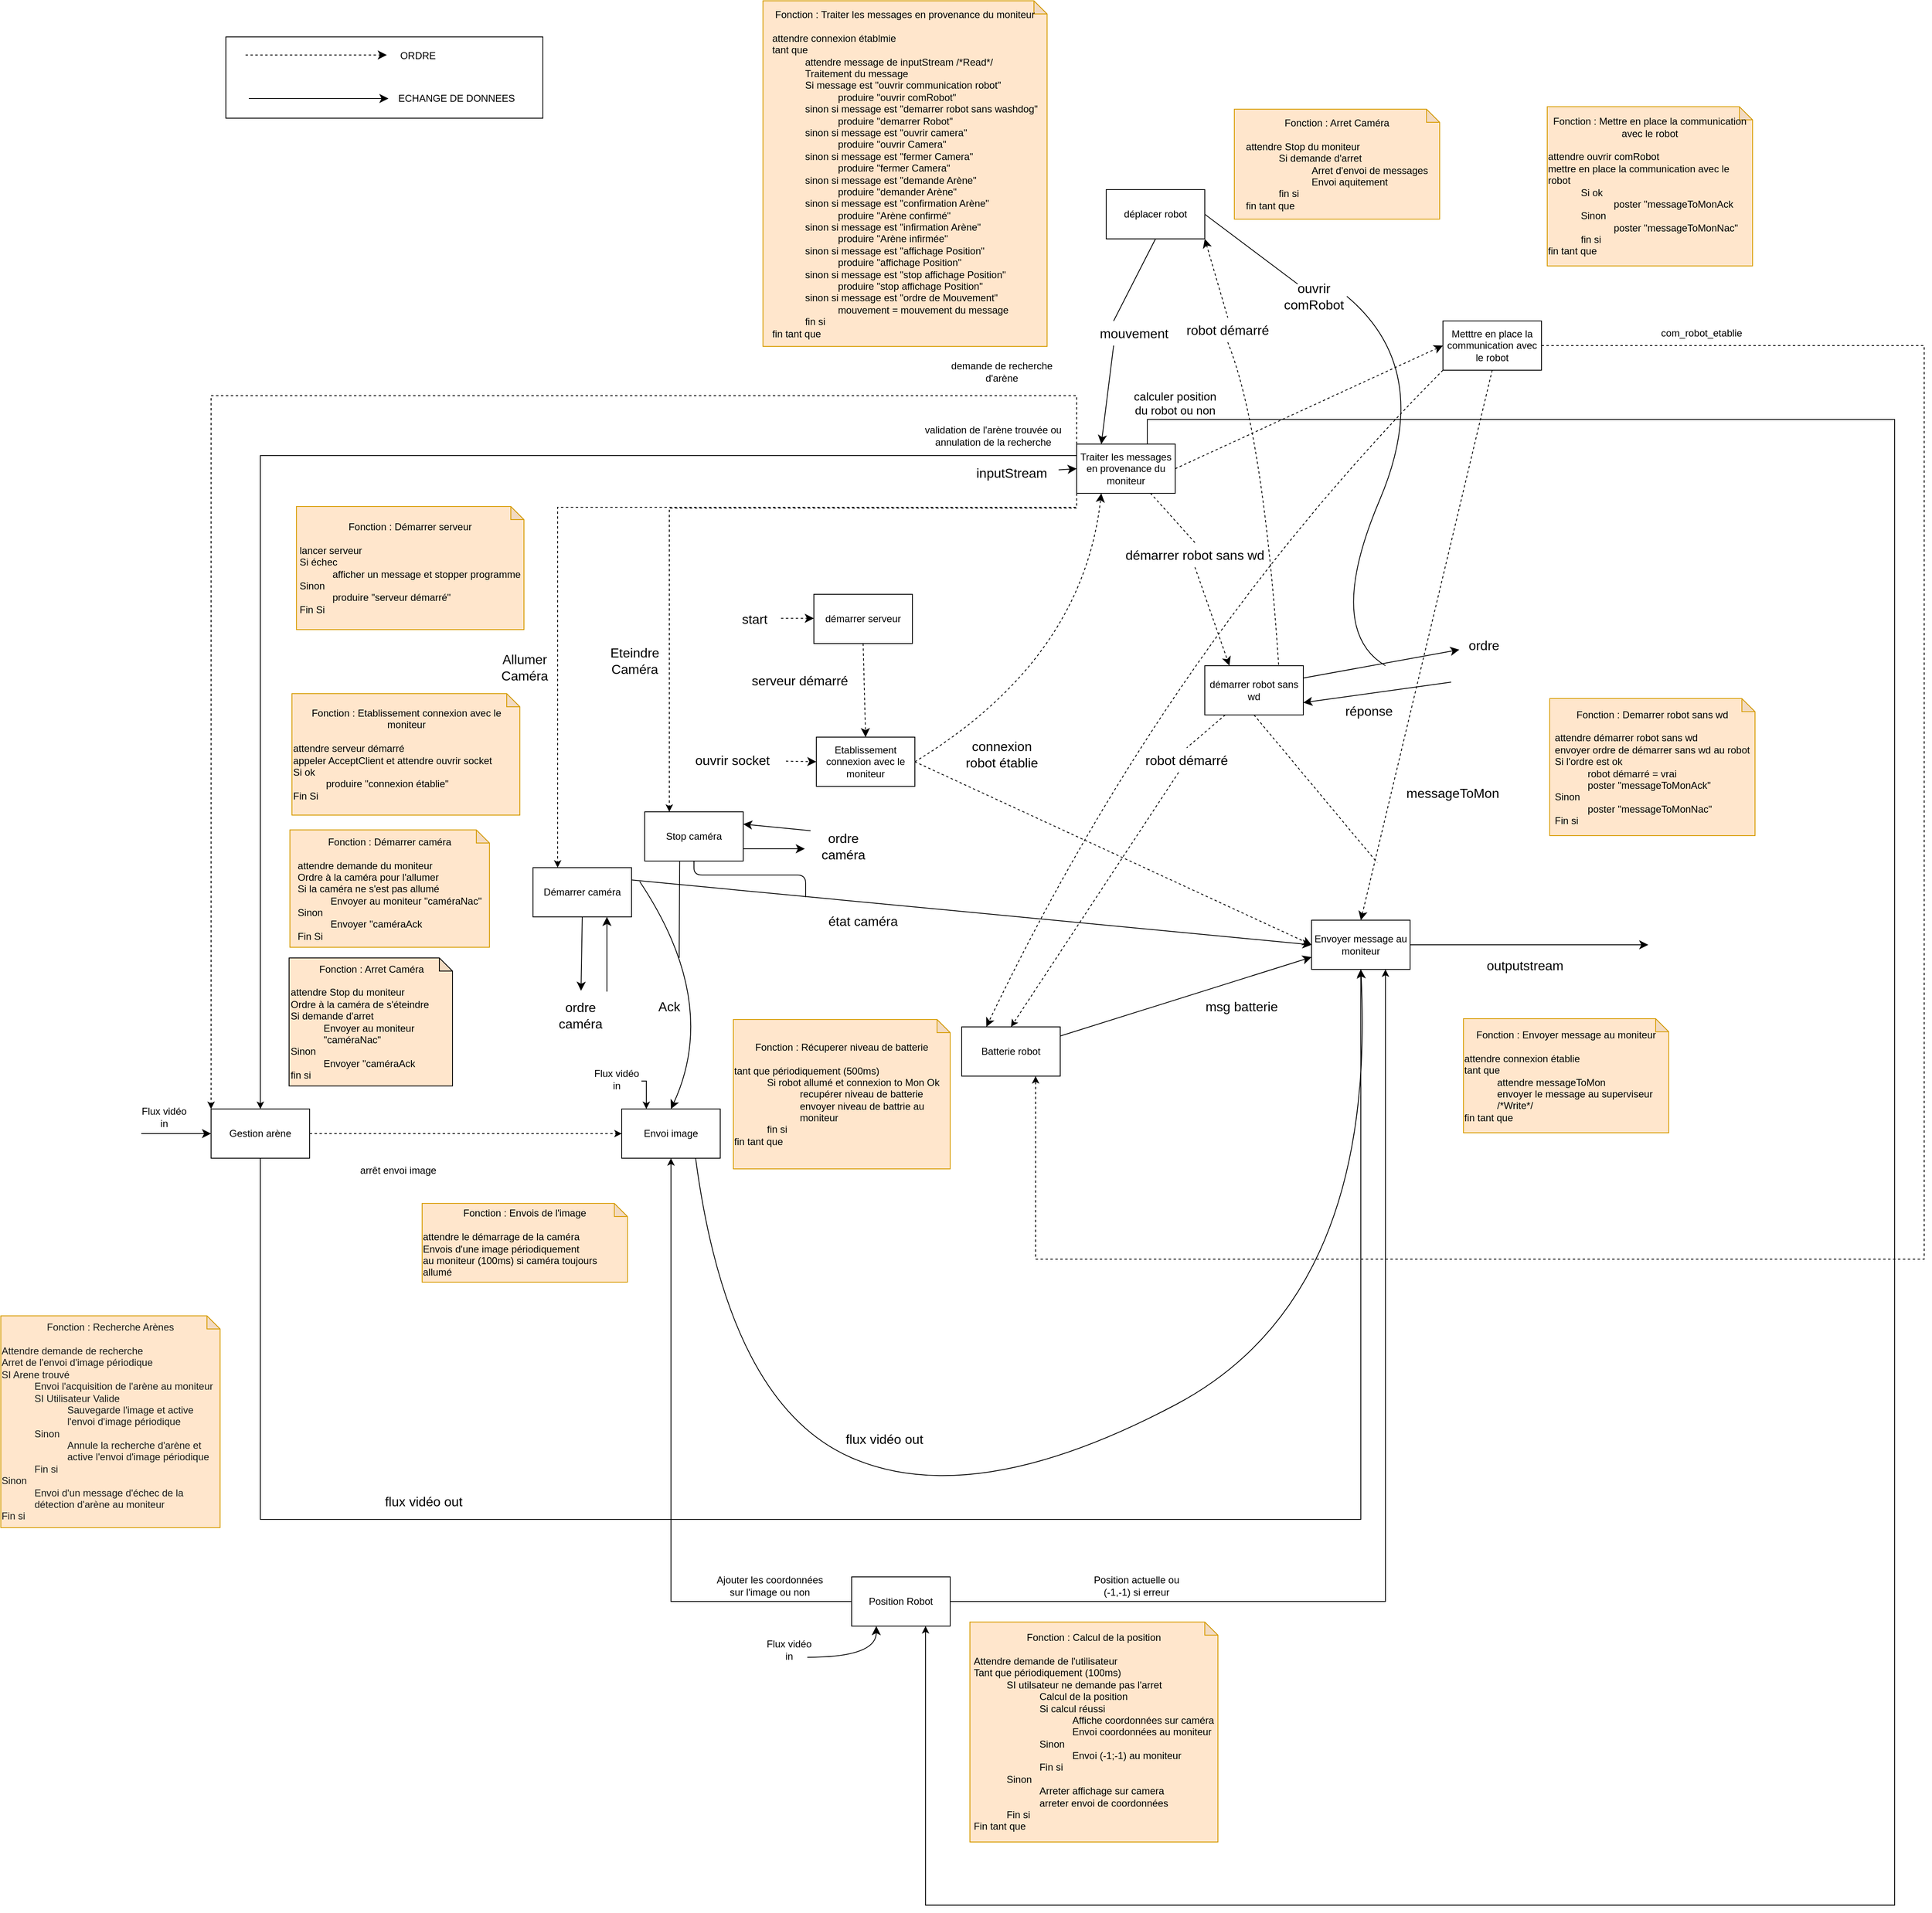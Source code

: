 <mxfile version="24.2.5" type="device">
  <diagram name="Page-1" id="9OnAVD34xfvfaQoLW88D">
    <mxGraphModel dx="4785" dy="2490" grid="0" gridSize="10" guides="1" tooltips="1" connect="1" arrows="1" fold="1" page="0" pageScale="1" pageWidth="827" pageHeight="1169" math="0" shadow="0">
      <root>
        <mxCell id="0" />
        <mxCell id="1" parent="0" />
        <mxCell id="pWdWMJ31CZePypWNVzOE-9" value="" style="rounded=0;whiteSpace=wrap;html=1;" parent="1" vertex="1">
          <mxGeometry x="-602" y="-256" width="386" height="99" as="geometry" />
        </mxCell>
        <UserObject label="" id="L3sTXf5K1S5_4LG_mOz2-11">
          <mxCell style="edgeStyle=none;curved=1;rounded=0;orthogonalLoop=1;jettySize=auto;html=1;exitX=0.5;exitY=1;exitDx=0;exitDy=0;entryX=0.5;entryY=0;entryDx=0;entryDy=0;fontSize=12;startSize=8;endSize=8;dashed=1;" parent="1" source="L3sTXf5K1S5_4LG_mOz2-1" target="L3sTXf5K1S5_4LG_mOz2-2" edge="1">
            <mxGeometry relative="1" as="geometry" />
          </mxCell>
        </UserObject>
        <mxCell id="L3sTXf5K1S5_4LG_mOz2-1" value="démarrer serveur" style="rounded=0;whiteSpace=wrap;html=1;" parent="1" vertex="1">
          <mxGeometry x="114" y="423" width="120" height="60" as="geometry" />
        </mxCell>
        <mxCell id="L3sTXf5K1S5_4LG_mOz2-14" style="edgeStyle=none;curved=1;rounded=0;orthogonalLoop=1;jettySize=auto;html=1;exitX=1;exitY=0.5;exitDx=0;exitDy=0;entryX=0.25;entryY=1;entryDx=0;entryDy=0;fontSize=12;startSize=8;endSize=8;dashed=1;" parent="1" source="L3sTXf5K1S5_4LG_mOz2-2" target="L3sTXf5K1S5_4LG_mOz2-4" edge="1">
          <mxGeometry relative="1" as="geometry">
            <mxPoint x="375" y="400" as="sourcePoint" />
            <Array as="points">
              <mxPoint x="441" y="503" />
            </Array>
          </mxGeometry>
        </mxCell>
        <mxCell id="L3sTXf5K1S5_4LG_mOz2-15" style="edgeStyle=none;curved=1;rounded=0;orthogonalLoop=1;jettySize=auto;html=1;entryX=0;entryY=0.5;entryDx=0;entryDy=0;fontSize=12;startSize=8;endSize=8;dashed=1;exitX=1;exitY=0.5;exitDx=0;exitDy=0;" parent="1" source="L3sTXf5K1S5_4LG_mOz2-2" target="L3sTXf5K1S5_4LG_mOz2-7" edge="1">
          <mxGeometry relative="1" as="geometry">
            <mxPoint x="290" y="480" as="sourcePoint" />
          </mxGeometry>
        </mxCell>
        <mxCell id="L3sTXf5K1S5_4LG_mOz2-54" style="edgeStyle=none;curved=1;rounded=0;orthogonalLoop=1;jettySize=auto;html=1;entryX=0.25;entryY=0;entryDx=0;entryDy=0;fontSize=12;startSize=8;endSize=8;dashed=1;exitX=0;exitY=1;exitDx=0;exitDy=0;" parent="1" source="L3sTXf5K1S5_4LG_mOz2-6" target="L3sTXf5K1S5_4LG_mOz2-51" edge="1">
          <mxGeometry relative="1" as="geometry">
            <mxPoint x="280" y="480" as="sourcePoint" />
            <Array as="points">
              <mxPoint x="547" y="485" />
            </Array>
          </mxGeometry>
        </mxCell>
        <mxCell id="L3sTXf5K1S5_4LG_mOz2-2" value="Etablissement connexion avec le moniteur" style="rounded=0;whiteSpace=wrap;html=1;" parent="1" vertex="1">
          <mxGeometry x="117" y="597" width="120" height="60" as="geometry" />
        </mxCell>
        <mxCell id="L3sTXf5K1S5_4LG_mOz2-17" style="edgeStyle=none;curved=1;rounded=0;orthogonalLoop=1;jettySize=auto;html=1;exitX=0.25;exitY=1;exitDx=0;exitDy=0;entryX=0.25;entryY=0;entryDx=0;entryDy=0;fontSize=12;startSize=8;endSize=8;endArrow=classic;endFill=1;" parent="1" source="L3sTXf5K1S5_4LG_mOz2-41" target="L3sTXf5K1S5_4LG_mOz2-4" edge="1">
          <mxGeometry relative="1" as="geometry" />
        </mxCell>
        <mxCell id="L3sTXf5K1S5_4LG_mOz2-19" style="edgeStyle=none;curved=1;rounded=0;orthogonalLoop=1;jettySize=auto;html=1;exitX=0.5;exitY=1;exitDx=0;exitDy=0;entryX=0.75;entryY=0;entryDx=0;entryDy=0;fontSize=12;startSize=8;endSize=8;endArrow=none;endFill=0;dashed=1;" parent="1" source="L3sTXf5K1S5_4LG_mOz2-43" target="L3sTXf5K1S5_4LG_mOz2-5" edge="1">
          <mxGeometry relative="1" as="geometry">
            <Array as="points">
              <mxPoint x="661" y="224" />
            </Array>
          </mxGeometry>
        </mxCell>
        <mxCell id="L3sTXf5K1S5_4LG_mOz2-60" style="edgeStyle=none;curved=1;rounded=0;orthogonalLoop=1;jettySize=auto;html=1;exitX=1;exitY=0.5;exitDx=0;exitDy=0;fontSize=12;startSize=8;endSize=8;endArrow=none;endFill=0;" parent="1" source="L3sTXf5K1S5_4LG_mOz2-49" edge="1">
          <mxGeometry relative="1" as="geometry">
            <mxPoint x="810" y="510" as="targetPoint" />
            <Array as="points">
              <mxPoint x="870" y="150" />
              <mxPoint x="736" y="466" />
            </Array>
          </mxGeometry>
        </mxCell>
        <mxCell id="L3sTXf5K1S5_4LG_mOz2-3" value="déplacer robot" style="rounded=0;whiteSpace=wrap;html=1;" parent="1" vertex="1">
          <mxGeometry x="470" y="-70" width="120" height="60" as="geometry" />
        </mxCell>
        <mxCell id="L3sTXf5K1S5_4LG_mOz2-9" style="edgeStyle=none;curved=1;rounded=0;orthogonalLoop=1;jettySize=auto;html=1;entryX=0;entryY=0.5;entryDx=0;entryDy=0;fontSize=12;startSize=8;endSize=8;dashed=1;" parent="1" source="L3sTXf5K1S5_4LG_mOz2-30" target="L3sTXf5K1S5_4LG_mOz2-2" edge="1">
          <mxGeometry relative="1" as="geometry">
            <mxPoint x="151" y="400" as="sourcePoint" />
          </mxGeometry>
        </mxCell>
        <mxCell id="L3sTXf5K1S5_4LG_mOz2-16" style="edgeStyle=none;curved=1;rounded=0;orthogonalLoop=1;jettySize=auto;html=1;exitX=0.5;exitY=1;exitDx=0;exitDy=0;entryX=0.25;entryY=0;entryDx=0;entryDy=0;fontSize=12;startSize=8;endSize=8;dashed=1;" parent="1" source="L3sTXf5K1S5_4LG_mOz2-44" target="L3sTXf5K1S5_4LG_mOz2-5" edge="1">
          <mxGeometry relative="1" as="geometry" />
        </mxCell>
        <mxCell id="L3sTXf5K1S5_4LG_mOz2-20" style="edgeStyle=none;curved=1;rounded=0;orthogonalLoop=1;jettySize=auto;html=1;exitX=1;exitY=0.5;exitDx=0;exitDy=0;entryX=0;entryY=0.5;entryDx=0;entryDy=0;fontSize=12;startSize=8;endSize=8;dashed=1;" parent="1" source="L3sTXf5K1S5_4LG_mOz2-4" target="L3sTXf5K1S5_4LG_mOz2-6" edge="1">
          <mxGeometry relative="1" as="geometry" />
        </mxCell>
        <mxCell id="yGGIavNJI8EcNuXHw7Ne-19" style="edgeStyle=orthogonalEdgeStyle;rounded=0;orthogonalLoop=1;jettySize=auto;html=1;exitX=0;exitY=0;exitDx=0;exitDy=0;entryX=0.5;entryY=0;entryDx=0;entryDy=0;" parent="1" source="L3sTXf5K1S5_4LG_mOz2-4" target="yGGIavNJI8EcNuXHw7Ne-9" edge="1">
          <mxGeometry relative="1" as="geometry">
            <Array as="points">
              <mxPoint x="434" y="254" />
              <mxPoint x="-560" y="254" />
            </Array>
          </mxGeometry>
        </mxCell>
        <mxCell id="yGGIavNJI8EcNuXHw7Ne-33" style="edgeStyle=orthogonalEdgeStyle;rounded=0;orthogonalLoop=1;jettySize=auto;html=1;exitX=0;exitY=0;exitDx=0;exitDy=0;entryX=0;entryY=0;entryDx=0;entryDy=0;dashed=1;" parent="1" source="L3sTXf5K1S5_4LG_mOz2-4" target="yGGIavNJI8EcNuXHw7Ne-9" edge="1">
          <mxGeometry relative="1" as="geometry">
            <Array as="points">
              <mxPoint x="434" y="181" />
              <mxPoint x="-620" y="181" />
            </Array>
          </mxGeometry>
        </mxCell>
        <mxCell id="yGGIavNJI8EcNuXHw7Ne-34" style="edgeStyle=orthogonalEdgeStyle;rounded=0;orthogonalLoop=1;jettySize=auto;html=1;exitX=0.75;exitY=0;exitDx=0;exitDy=0;entryX=0.75;entryY=1;entryDx=0;entryDy=0;" parent="1" source="L3sTXf5K1S5_4LG_mOz2-4" target="yGGIavNJI8EcNuXHw7Ne-21" edge="1">
          <mxGeometry relative="1" as="geometry">
            <Array as="points">
              <mxPoint x="520" y="240" />
              <mxPoint x="520" y="210" />
              <mxPoint x="1430" y="210" />
              <mxPoint x="1430" y="2020" />
              <mxPoint x="250" y="2020" />
            </Array>
          </mxGeometry>
        </mxCell>
        <mxCell id="9qVQ08xhcfc7LUyfPShC-23" style="edgeStyle=orthogonalEdgeStyle;rounded=0;orthogonalLoop=1;jettySize=auto;html=1;exitX=0;exitY=1;exitDx=0;exitDy=0;dashed=1;entryX=0.25;entryY=0;entryDx=0;entryDy=0;" parent="1" source="L3sTXf5K1S5_4LG_mOz2-4" target="L3sTXf5K1S5_4LG_mOz2-68" edge="1">
          <mxGeometry relative="1" as="geometry">
            <mxPoint x="-170" y="713" as="targetPoint" />
            <Array as="points">
              <mxPoint x="434" y="317" />
              <mxPoint x="-198" y="317" />
            </Array>
          </mxGeometry>
        </mxCell>
        <mxCell id="OAzIhzTAqFkjPlJ9pGJ0-9" style="edgeStyle=orthogonalEdgeStyle;rounded=0;orthogonalLoop=1;jettySize=auto;html=1;exitX=0;exitY=1;exitDx=0;exitDy=0;entryX=0.25;entryY=0;entryDx=0;entryDy=0;dashed=1;" edge="1" parent="1" source="L3sTXf5K1S5_4LG_mOz2-4" target="OAzIhzTAqFkjPlJ9pGJ0-8">
          <mxGeometry relative="1" as="geometry">
            <Array as="points">
              <mxPoint x="434" y="318" />
              <mxPoint x="-62" y="318" />
            </Array>
          </mxGeometry>
        </mxCell>
        <mxCell id="L3sTXf5K1S5_4LG_mOz2-4" value="Traiter les messages en provenance du moniteur" style="rounded=0;whiteSpace=wrap;html=1;" parent="1" vertex="1">
          <mxGeometry x="434" y="240" width="120" height="60" as="geometry" />
        </mxCell>
        <mxCell id="L3sTXf5K1S5_4LG_mOz2-22" style="edgeStyle=none;curved=1;rounded=0;orthogonalLoop=1;jettySize=auto;html=1;exitX=0.5;exitY=1;exitDx=0;exitDy=0;fontSize=12;startSize=8;endSize=8;endArrow=none;endFill=0;dashed=1;" parent="1" source="L3sTXf5K1S5_4LG_mOz2-5" edge="1">
          <mxGeometry relative="1" as="geometry">
            <mxPoint x="800" y="750" as="targetPoint" />
          </mxGeometry>
        </mxCell>
        <mxCell id="L3sTXf5K1S5_4LG_mOz2-23" style="edgeStyle=none;curved=1;rounded=0;orthogonalLoop=1;jettySize=auto;html=1;exitX=1;exitY=0.25;exitDx=0;exitDy=0;fontSize=12;startSize=8;endSize=8;" parent="1" source="L3sTXf5K1S5_4LG_mOz2-5" target="L3sTXf5K1S5_4LG_mOz2-47" edge="1">
          <mxGeometry relative="1" as="geometry">
            <mxPoint x="814" y="340" as="targetPoint" />
          </mxGeometry>
        </mxCell>
        <mxCell id="L3sTXf5K1S5_4LG_mOz2-55" style="edgeStyle=none;curved=1;rounded=0;orthogonalLoop=1;jettySize=auto;html=1;entryX=0.5;entryY=0;entryDx=0;entryDy=0;fontSize=12;endArrow=classic;endFill=1;dashed=1;" parent="1" source="L3sTXf5K1S5_4LG_mOz2-56" target="L3sTXf5K1S5_4LG_mOz2-51" edge="1">
          <mxGeometry relative="1" as="geometry" />
        </mxCell>
        <mxCell id="L3sTXf5K1S5_4LG_mOz2-5" value="démarrer robot sans wd" style="rounded=0;whiteSpace=wrap;html=1;" parent="1" vertex="1">
          <mxGeometry x="590" y="510" width="120" height="60" as="geometry" />
        </mxCell>
        <mxCell id="L3sTXf5K1S5_4LG_mOz2-21" style="edgeStyle=none;curved=1;rounded=0;orthogonalLoop=1;jettySize=auto;html=1;exitX=0.5;exitY=1;exitDx=0;exitDy=0;entryX=0.5;entryY=0;entryDx=0;entryDy=0;fontSize=12;startSize=8;endSize=8;dashed=1;" parent="1" source="L3sTXf5K1S5_4LG_mOz2-6" target="L3sTXf5K1S5_4LG_mOz2-7" edge="1">
          <mxGeometry relative="1" as="geometry" />
        </mxCell>
        <mxCell id="9qVQ08xhcfc7LUyfPShC-1" style="edgeStyle=orthogonalEdgeStyle;rounded=0;orthogonalLoop=1;jettySize=auto;html=1;exitX=1;exitY=0.5;exitDx=0;exitDy=0;entryX=0.75;entryY=1;entryDx=0;entryDy=0;dashed=1;" parent="1" source="L3sTXf5K1S5_4LG_mOz2-6" target="L3sTXf5K1S5_4LG_mOz2-51" edge="1">
          <mxGeometry relative="1" as="geometry">
            <Array as="points">
              <mxPoint x="1466" y="120" />
              <mxPoint x="1466" y="1233" />
              <mxPoint x="384" y="1233" />
            </Array>
          </mxGeometry>
        </mxCell>
        <mxCell id="L3sTXf5K1S5_4LG_mOz2-6" value="Metttre en place la communication avec le robot" style="rounded=0;whiteSpace=wrap;html=1;" parent="1" vertex="1">
          <mxGeometry x="880" y="90" width="120" height="60" as="geometry" />
        </mxCell>
        <mxCell id="L3sTXf5K1S5_4LG_mOz2-26" style="edgeStyle=none;curved=1;rounded=0;orthogonalLoop=1;jettySize=auto;html=1;fontSize=12;startSize=8;endSize=8;" parent="1" source="L3sTXf5K1S5_4LG_mOz2-7" edge="1">
          <mxGeometry relative="1" as="geometry">
            <mxPoint x="1130" y="850" as="targetPoint" />
            <Array as="points">
              <mxPoint x="1000" y="850" />
            </Array>
          </mxGeometry>
        </mxCell>
        <mxCell id="L3sTXf5K1S5_4LG_mOz2-7" value="Envoyer message au moniteur" style="rounded=0;whiteSpace=wrap;html=1;" parent="1" vertex="1">
          <mxGeometry x="720" y="820" width="120" height="60" as="geometry" />
        </mxCell>
        <mxCell id="L3sTXf5K1S5_4LG_mOz2-10" style="edgeStyle=none;curved=1;rounded=0;orthogonalLoop=1;jettySize=auto;html=1;entryX=0;entryY=0.5;entryDx=0;entryDy=0;fontSize=12;startSize=8;endSize=8;dashed=1;" parent="1" edge="1">
          <mxGeometry relative="1" as="geometry">
            <mxPoint x="74" y="452.29" as="sourcePoint" />
            <mxPoint x="114" y="452.29" as="targetPoint" />
          </mxGeometry>
        </mxCell>
        <mxCell id="L3sTXf5K1S5_4LG_mOz2-13" style="edgeStyle=none;curved=1;rounded=0;orthogonalLoop=1;jettySize=auto;html=1;entryX=0;entryY=0.5;entryDx=0;entryDy=0;fontSize=12;startSize=8;endSize=8;" parent="1" source="L3sTXf5K1S5_4LG_mOz2-37" target="L3sTXf5K1S5_4LG_mOz2-4" edge="1">
          <mxGeometry relative="1" as="geometry">
            <mxPoint x="384" y="260" as="sourcePoint" />
            <mxPoint x="394" y="170" as="targetPoint" />
            <Array as="points" />
          </mxGeometry>
        </mxCell>
        <mxCell id="L3sTXf5K1S5_4LG_mOz2-24" style="edgeStyle=none;curved=1;rounded=0;orthogonalLoop=1;jettySize=auto;html=1;fontSize=12;startSize=8;endSize=8;entryX=1;entryY=0.75;entryDx=0;entryDy=0;" parent="1" target="L3sTXf5K1S5_4LG_mOz2-5" edge="1">
          <mxGeometry relative="1" as="geometry">
            <mxPoint x="824" y="350" as="targetPoint" />
            <mxPoint x="890" y="530" as="sourcePoint" />
          </mxGeometry>
        </mxCell>
        <mxCell id="L3sTXf5K1S5_4LG_mOz2-28" value="outputstream" style="text;html=1;align=center;verticalAlign=middle;whiteSpace=wrap;rounded=0;fontSize=16;" parent="1" vertex="1">
          <mxGeometry x="950" y="860" width="60" height="30" as="geometry" />
        </mxCell>
        <mxCell id="L3sTXf5K1S5_4LG_mOz2-29" value="start" style="text;html=1;align=center;verticalAlign=middle;whiteSpace=wrap;rounded=0;fontSize=16;" parent="1" vertex="1">
          <mxGeometry x="12" y="438" width="60" height="30" as="geometry" />
        </mxCell>
        <mxCell id="L3sTXf5K1S5_4LG_mOz2-30" value="ouvrir socket" style="text;html=1;align=center;verticalAlign=middle;whiteSpace=wrap;rounded=0;fontSize=16;" parent="1" vertex="1">
          <mxGeometry x="-50" y="610" width="130" height="30" as="geometry" />
        </mxCell>
        <mxCell id="L3sTXf5K1S5_4LG_mOz2-33" value="serveur démarré" style="text;html=1;align=center;verticalAlign=middle;whiteSpace=wrap;rounded=0;fontSize=16;" parent="1" vertex="1">
          <mxGeometry x="17" y="513" width="160" height="30" as="geometry" />
        </mxCell>
        <mxCell id="L3sTXf5K1S5_4LG_mOz2-37" value="inputStream" style="text;html=1;align=center;verticalAlign=middle;whiteSpace=wrap;rounded=0;fontSize=16;" parent="1" vertex="1">
          <mxGeometry x="298" y="260" width="114" height="30" as="geometry" />
        </mxCell>
        <mxCell id="L3sTXf5K1S5_4LG_mOz2-38" style="edgeStyle=none;curved=1;rounded=0;orthogonalLoop=1;jettySize=auto;html=1;exitX=0.5;exitY=0;exitDx=0;exitDy=0;fontSize=12;startSize=8;endSize=8;" parent="1" source="L3sTXf5K1S5_4LG_mOz2-37" target="L3sTXf5K1S5_4LG_mOz2-37" edge="1">
          <mxGeometry relative="1" as="geometry" />
        </mxCell>
        <mxCell id="L3sTXf5K1S5_4LG_mOz2-40" value="" style="edgeStyle=none;curved=1;rounded=0;orthogonalLoop=1;jettySize=auto;html=1;exitX=0.5;exitY=1;exitDx=0;exitDy=0;entryX=0.25;entryY=0;entryDx=0;entryDy=0;fontSize=12;startSize=8;endSize=8;endArrow=none;endFill=0;" parent="1" source="L3sTXf5K1S5_4LG_mOz2-3" target="L3sTXf5K1S5_4LG_mOz2-41" edge="1">
          <mxGeometry relative="1" as="geometry">
            <mxPoint x="434" y="150" as="sourcePoint" />
            <mxPoint x="464" y="240" as="targetPoint" />
          </mxGeometry>
        </mxCell>
        <mxCell id="L3sTXf5K1S5_4LG_mOz2-41" value="mouvement" style="text;html=1;align=center;verticalAlign=middle;whiteSpace=wrap;rounded=0;fontSize=16;" parent="1" vertex="1">
          <mxGeometry x="454" y="90" width="100" height="30" as="geometry" />
        </mxCell>
        <mxCell id="L3sTXf5K1S5_4LG_mOz2-42" value="" style="edgeStyle=none;curved=1;rounded=0;orthogonalLoop=1;jettySize=auto;html=1;exitX=1;exitY=1;exitDx=0;exitDy=0;entryX=0.5;entryY=0;entryDx=0;entryDy=0;fontSize=12;startSize=8;endSize=8;endArrow=none;endFill=0;dashed=1;startArrow=classic;startFill=1;" parent="1" source="L3sTXf5K1S5_4LG_mOz2-3" target="L3sTXf5K1S5_4LG_mOz2-43" edge="1">
          <mxGeometry relative="1" as="geometry">
            <mxPoint x="494" y="150" as="sourcePoint" />
            <mxPoint x="584" y="360" as="targetPoint" />
            <Array as="points" />
          </mxGeometry>
        </mxCell>
        <mxCell id="L3sTXf5K1S5_4LG_mOz2-43" value="robot démarré" style="text;html=1;align=center;verticalAlign=middle;whiteSpace=wrap;rounded=0;fontSize=16;" parent="1" vertex="1">
          <mxGeometry x="560" y="86" width="116" height="30" as="geometry" />
        </mxCell>
        <mxCell id="L3sTXf5K1S5_4LG_mOz2-45" value="connexion robot&amp;nbsp;établie" style="text;html=1;align=center;verticalAlign=middle;whiteSpace=wrap;rounded=0;fontSize=16;" parent="1" vertex="1">
          <mxGeometry x="313" y="603" width="60" height="30" as="geometry" />
        </mxCell>
        <mxCell id="L3sTXf5K1S5_4LG_mOz2-46" value="messageToMon" style="text;html=1;align=center;verticalAlign=middle;whiteSpace=wrap;rounded=0;fontSize=16;" parent="1" vertex="1">
          <mxGeometry x="827" y="650" width="130" height="30" as="geometry" />
        </mxCell>
        <mxCell id="L3sTXf5K1S5_4LG_mOz2-47" value="ordre" style="text;html=1;align=center;verticalAlign=middle;whiteSpace=wrap;rounded=0;fontSize=16;" parent="1" vertex="1">
          <mxGeometry x="900" y="470" width="60" height="30" as="geometry" />
        </mxCell>
        <mxCell id="L3sTXf5K1S5_4LG_mOz2-48" value="réponse" style="text;html=1;align=center;verticalAlign=middle;whiteSpace=wrap;rounded=0;fontSize=16;" parent="1" vertex="1">
          <mxGeometry x="760" y="550" width="60" height="30" as="geometry" />
        </mxCell>
        <mxCell id="L3sTXf5K1S5_4LG_mOz2-52" style="edgeStyle=none;curved=1;rounded=0;orthogonalLoop=1;jettySize=auto;html=1;entryX=0;entryY=0.75;entryDx=0;entryDy=0;fontSize=12;startSize=8;endSize=8;" parent="1" source="L3sTXf5K1S5_4LG_mOz2-51" target="L3sTXf5K1S5_4LG_mOz2-7" edge="1">
          <mxGeometry relative="1" as="geometry" />
        </mxCell>
        <mxCell id="L3sTXf5K1S5_4LG_mOz2-51" value="Batterie robot" style="rounded=0;whiteSpace=wrap;html=1;" parent="1" vertex="1">
          <mxGeometry x="294" y="950" width="120" height="60" as="geometry" />
        </mxCell>
        <mxCell id="L3sTXf5K1S5_4LG_mOz2-57" value="" style="edgeStyle=none;curved=1;rounded=0;orthogonalLoop=1;jettySize=auto;html=1;entryX=0.5;entryY=0;entryDx=0;entryDy=0;fontSize=12;startSize=8;endSize=8;endArrow=none;endFill=0;dashed=1;" parent="1" source="L3sTXf5K1S5_4LG_mOz2-5" target="L3sTXf5K1S5_4LG_mOz2-56" edge="1">
          <mxGeometry relative="1" as="geometry">
            <mxPoint x="539" y="430" as="sourcePoint" />
            <mxPoint x="473" y="560" as="targetPoint" />
          </mxGeometry>
        </mxCell>
        <mxCell id="L3sTXf5K1S5_4LG_mOz2-56" value="robot démarré" style="text;html=1;align=center;verticalAlign=middle;whiteSpace=wrap;rounded=0;fontSize=16;" parent="1" vertex="1">
          <mxGeometry x="510" y="610" width="116" height="30" as="geometry" />
        </mxCell>
        <mxCell id="L3sTXf5K1S5_4LG_mOz2-58" value="msg batterie" style="text;html=1;align=center;verticalAlign=middle;whiteSpace=wrap;rounded=0;fontSize=16;" parent="1" vertex="1">
          <mxGeometry x="577" y="910" width="116" height="30" as="geometry" />
        </mxCell>
        <mxCell id="L3sTXf5K1S5_4LG_mOz2-59" value="&lt;font color=&quot;#000000&quot;&gt;Fonction : Récuperer niveau de batterie&lt;/font&gt;&lt;div&gt;&lt;br&gt;&lt;/div&gt;&lt;div style=&quot;text-align: left;&quot;&gt;&lt;font color=&quot;#000000&quot;&gt;tant que périodiquement (500ms)&lt;/font&gt;&lt;/div&gt;&lt;blockquote style=&quot;margin: 0 0 0 40px; border: none; padding: 0px;&quot;&gt;&lt;div style=&quot;text-align: left;&quot;&gt;&lt;font color=&quot;#000000&quot;&gt;Si robot allumé et connexion to Mon Ok&lt;/font&gt;&lt;/div&gt;&lt;/blockquote&gt;&lt;blockquote style=&quot;margin: 0 0 0 40px; border: none; padding: 0px;&quot;&gt;&lt;blockquote style=&quot;margin: 0 0 0 40px; border: none; padding: 0px;&quot;&gt;&lt;div style=&quot;text-align: left;&quot;&gt;&lt;font color=&quot;#000000&quot;&gt;recupérer niveau de batterie&lt;/font&gt;&lt;/div&gt;&lt;/blockquote&gt;&lt;blockquote style=&quot;margin: 0 0 0 40px; border: none; padding: 0px;&quot;&gt;&lt;div style=&quot;text-align: left;&quot;&gt;&lt;font color=&quot;#000000&quot;&gt;envoyer niveau de battrie au moniteur&lt;/font&gt;&lt;/div&gt;&lt;/blockquote&gt;&lt;/blockquote&gt;&lt;blockquote style=&quot;margin: 0 0 0 40px; border: none; padding: 0px;&quot;&gt;&lt;div style=&quot;text-align: left;&quot;&gt;&lt;font color=&quot;#000000&quot;&gt;fin si&lt;/font&gt;&lt;/div&gt;&lt;/blockquote&gt;&lt;div style=&quot;text-align: left;&quot;&gt;&lt;font color=&quot;#000000&quot;&gt;fin tant que&lt;/font&gt;&lt;/div&gt;" style="shape=note;whiteSpace=wrap;html=1;backgroundOutline=1;darkOpacity=0.05;size=16;fillColor=#ffe6cc;strokeColor=#d79b00;" parent="1" vertex="1">
          <mxGeometry x="16" y="941" width="264" height="182" as="geometry" />
        </mxCell>
        <mxCell id="L3sTXf5K1S5_4LG_mOz2-71" style="edgeStyle=none;curved=1;rounded=0;orthogonalLoop=1;jettySize=auto;html=1;exitX=0.5;exitY=1;exitDx=0;exitDy=0;fontSize=12;startSize=8;endSize=8;" parent="1" source="L3sTXf5K1S5_4LG_mOz2-68" target="L3sTXf5K1S5_4LG_mOz2-72" edge="1">
          <mxGeometry relative="1" as="geometry">
            <mxPoint x="-168.571" y="916" as="targetPoint" />
          </mxGeometry>
        </mxCell>
        <mxCell id="L3sTXf5K1S5_4LG_mOz2-73" style="edgeStyle=none;curved=1;rounded=0;orthogonalLoop=1;jettySize=auto;html=1;exitX=1;exitY=0.25;exitDx=0;exitDy=0;fontSize=12;startSize=8;endSize=8;entryX=0;entryY=0.5;entryDx=0;entryDy=0;" parent="1" source="L3sTXf5K1S5_4LG_mOz2-68" target="L3sTXf5K1S5_4LG_mOz2-7" edge="1">
          <mxGeometry relative="1" as="geometry">
            <mxPoint x="-310" y="785" as="targetPoint" />
          </mxGeometry>
        </mxCell>
        <mxCell id="L3sTXf5K1S5_4LG_mOz2-68" value="Démarrer caméra" style="rounded=0;whiteSpace=wrap;html=1;" parent="1" vertex="1">
          <mxGeometry x="-228" y="756" width="120" height="60" as="geometry" />
        </mxCell>
        <mxCell id="L3sTXf5K1S5_4LG_mOz2-70" value="Allumer Caméra" style="text;html=1;align=center;verticalAlign=middle;whiteSpace=wrap;rounded=0;fontSize=16;" parent="1" vertex="1">
          <mxGeometry x="-268" y="497" width="60" height="30" as="geometry" />
        </mxCell>
        <mxCell id="L3sTXf5K1S5_4LG_mOz2-72" value="ordre caméra" style="text;html=1;align=center;verticalAlign=middle;whiteSpace=wrap;rounded=0;fontSize=16;" parent="1" vertex="1">
          <mxGeometry x="-200" y="906" width="60" height="60" as="geometry" />
        </mxCell>
        <mxCell id="L3sTXf5K1S5_4LG_mOz2-75" value="&lt;font color=&quot;#000000&quot;&gt;Fonction : Démarrer caméra&lt;/font&gt;&lt;div&gt;&lt;font color=&quot;#000000&quot;&gt;&lt;br&gt;&lt;/font&gt;&lt;/div&gt;&lt;div style=&quot;text-align: left;&quot;&gt;&lt;font color=&quot;#000000&quot;&gt;attendre demande du moniteur&lt;/font&gt;&lt;/div&gt;&lt;div style=&quot;text-align: left;&quot;&gt;&lt;font color=&quot;#000000&quot;&gt;Ordre à la caméra pour l&#39;allumer&lt;/font&gt;&lt;/div&gt;&lt;div style=&quot;text-align: left;&quot;&gt;&lt;font color=&quot;#000000&quot;&gt;Si la caméra ne s&#39;est pas allumé&lt;/font&gt;&lt;/div&gt;&lt;blockquote style=&quot;margin: 0 0 0 40px; border: none; padding: 0px;&quot;&gt;&lt;div style=&quot;text-align: left;&quot;&gt;&lt;font color=&quot;#000000&quot;&gt;Envoyer au moniteur &quot;caméraNac&quot;&lt;/font&gt;&lt;/div&gt;&lt;/blockquote&gt;&lt;div style=&quot;text-align: left;&quot;&gt;&lt;font color=&quot;#000000&quot;&gt;Sinon&lt;/font&gt;&lt;/div&gt;&lt;blockquote style=&quot;margin: 0 0 0 40px; border: none; padding: 0px;&quot;&gt;&lt;div style=&quot;text-align: left;&quot;&gt;&lt;font color=&quot;#000000&quot;&gt;Envoyer &quot;caméraAck&lt;/font&gt;&lt;/div&gt;&lt;/blockquote&gt;&lt;div style=&quot;text-align: left;&quot;&gt;&lt;font color=&quot;#000000&quot;&gt;Fin Si&lt;/font&gt;&lt;/div&gt;" style="shape=note;whiteSpace=wrap;html=1;backgroundOutline=1;darkOpacity=0.05;size=16;fillColor=#FFE6CC;strokeColor=#d79b00;" parent="1" vertex="1">
          <mxGeometry x="-524" y="710" width="243" height="143" as="geometry" />
        </mxCell>
        <mxCell id="L3sTXf5K1S5_4LG_mOz2-77" value="état caméra" style="text;html=1;align=center;verticalAlign=middle;whiteSpace=wrap;rounded=0;fontSize=16;" parent="1" vertex="1">
          <mxGeometry x="96" y="806" width="156" height="30" as="geometry" />
        </mxCell>
        <mxCell id="L3sTXf5K1S5_4LG_mOz2-79" style="edgeStyle=none;curved=1;rounded=0;orthogonalLoop=1;jettySize=auto;html=1;entryX=0.5;entryY=1;entryDx=0;entryDy=0;fontSize=12;startSize=8;endSize=8;exitX=0.75;exitY=1;exitDx=0;exitDy=0;" parent="1" source="L3sTXf5K1S5_4LG_mOz2-78" target="L3sTXf5K1S5_4LG_mOz2-7" edge="1">
          <mxGeometry relative="1" as="geometry">
            <Array as="points">
              <mxPoint x="10" y="1410" />
              <mxPoint x="310" y="1540" />
              <mxPoint x="800" y="1280" />
            </Array>
          </mxGeometry>
        </mxCell>
        <mxCell id="9qVQ08xhcfc7LUyfPShC-3" style="edgeStyle=orthogonalEdgeStyle;rounded=0;orthogonalLoop=1;jettySize=auto;html=1;exitX=0.25;exitY=0;exitDx=0;exitDy=0;endArrow=none;endFill=0;startArrow=classic;startFill=1;" parent="1" source="L3sTXf5K1S5_4LG_mOz2-78" edge="1">
          <mxGeometry relative="1" as="geometry">
            <mxPoint x="-96" y="1016" as="targetPoint" />
            <Array as="points">
              <mxPoint x="-90" y="1016" />
            </Array>
          </mxGeometry>
        </mxCell>
        <mxCell id="L3sTXf5K1S5_4LG_mOz2-78" value="Envoi image" style="rounded=0;whiteSpace=wrap;html=1;" parent="1" vertex="1">
          <mxGeometry x="-120" y="1050" width="120" height="60" as="geometry" />
        </mxCell>
        <mxCell id="L3sTXf5K1S5_4LG_mOz2-80" style="edgeStyle=none;curved=1;rounded=0;orthogonalLoop=1;jettySize=auto;html=1;entryX=0.5;entryY=0;entryDx=0;entryDy=0;fontSize=12;startSize=8;endSize=8;" parent="1" target="L3sTXf5K1S5_4LG_mOz2-78" edge="1">
          <mxGeometry relative="1" as="geometry">
            <mxPoint x="-98" y="773" as="sourcePoint" />
            <mxPoint x="74" y="1110" as="targetPoint" />
            <Array as="points">
              <mxPoint y="920" />
            </Array>
          </mxGeometry>
        </mxCell>
        <mxCell id="L3sTXf5K1S5_4LG_mOz2-83" value="flux vidéo out" style="text;html=1;align=center;verticalAlign=middle;whiteSpace=wrap;rounded=0;fontSize=16;" parent="1" vertex="1">
          <mxGeometry x="143" y="1437" width="114" height="30" as="geometry" />
        </mxCell>
        <mxCell id="L3sTXf5K1S5_4LG_mOz2-84" value="&lt;font color=&quot;#000000&quot;&gt;Fonction : Envois de l&#39;image&lt;/font&gt;&lt;div&gt;&lt;font color=&quot;#000000&quot;&gt;&lt;br&gt;&lt;/font&gt;&lt;/div&gt;&lt;div style=&quot;text-align: left;&quot;&gt;&lt;font color=&quot;#000000&quot;&gt;attendre le démarrage de la caméra&lt;/font&gt;&lt;/div&gt;&lt;div style=&quot;text-align: left;&quot;&gt;&lt;font color=&quot;#000000&quot;&gt;Envois d&#39;une image périodiquement&lt;/font&gt;&lt;/div&gt;&lt;div style=&quot;text-align: left;&quot;&gt;&lt;font color=&quot;#000000&quot;&gt;au moniteur (100ms) si caméra toujours allumé&lt;/font&gt;&lt;/div&gt;" style="shape=note;whiteSpace=wrap;html=1;backgroundOutline=1;darkOpacity=0.05;size=16;fillColor=#ffe6cc;strokeColor=#d79b00;" parent="1" vertex="1">
          <mxGeometry x="-363" y="1165" width="250" height="96" as="geometry" />
        </mxCell>
        <mxCell id="yGGIavNJI8EcNuXHw7Ne-8" value="&lt;div style=&quot;text-align: center;&quot;&gt;&lt;span style=&quot;color: rgb(0, 0, 0); background-color: initial;&quot;&gt;Fonction : Arret Caméra&lt;/span&gt;&lt;/div&gt;&lt;div&gt;&lt;font color=&quot;#000000&quot;&gt;&lt;br&gt;&lt;/font&gt;&lt;/div&gt;&lt;div style=&quot;&quot;&gt;&lt;font color=&quot;#000000&quot;&gt;attendre Stop du moniteur&lt;/font&gt;&lt;/div&gt;&lt;div style=&quot;&quot;&gt;&lt;font color=&quot;#000000&quot;&gt;Ordre à la caméra de s&#39;éteindre&lt;/font&gt;&lt;/div&gt;&lt;div style=&quot;&quot;&gt;&lt;span style=&quot;color: rgb(0, 0, 0); background-color: initial;&quot;&gt;Si demande d&#39;arret&lt;/span&gt;&lt;/div&gt;&lt;blockquote style=&quot;margin: 0 0 0 40px; border: none; padding: 0px;&quot;&gt;&lt;div style=&quot;&quot;&gt;&lt;div style=&quot;text-align: left;&quot;&gt;&lt;font color=&quot;#000000&quot;&gt;Envoyer au moniteur &quot;caméraNac&quot;&lt;/font&gt;&lt;/div&gt;&lt;/div&gt;&lt;/blockquote&gt;&lt;span style=&quot;color: rgb(0, 0, 0); background-color: initial;&quot;&gt;Sinon&lt;/span&gt;&lt;br&gt;&lt;blockquote style=&quot;margin: 0 0 0 40px; border: none; padding: 0px;&quot;&gt;&lt;div style=&quot;&quot;&gt;&lt;div style=&quot;text-align: left;&quot;&gt;&lt;font color=&quot;#000000&quot;&gt;Envoyer &quot;caméraAck&lt;/font&gt;&lt;/div&gt;&lt;/div&gt;&lt;/blockquote&gt;&lt;div style=&quot;&quot;&gt;&lt;font color=&quot;#000000&quot;&gt;fin si&lt;/font&gt;&lt;/div&gt;" style="shape=note;whiteSpace=wrap;html=1;backgroundOutline=1;darkOpacity=0.05;size=16;fillColor=#FFE6CC;strokeColor=#000000;fontColor=#ffffff;align=left;" parent="1" vertex="1">
          <mxGeometry x="-525" y="866" width="199" height="156" as="geometry" />
        </mxCell>
        <mxCell id="yGGIavNJI8EcNuXHw7Ne-10" style="edgeStyle=orthogonalEdgeStyle;rounded=0;orthogonalLoop=1;jettySize=auto;html=1;exitX=1;exitY=0.5;exitDx=0;exitDy=0;entryX=0;entryY=0.5;entryDx=0;entryDy=0;dashed=1;" parent="1" source="yGGIavNJI8EcNuXHw7Ne-9" target="L3sTXf5K1S5_4LG_mOz2-78" edge="1">
          <mxGeometry relative="1" as="geometry">
            <Array as="points">
              <mxPoint x="-500" y="1080" />
            </Array>
          </mxGeometry>
        </mxCell>
        <mxCell id="yGGIavNJI8EcNuXHw7Ne-9" value="Gestion arène" style="rounded=0;whiteSpace=wrap;html=1;" parent="1" vertex="1">
          <mxGeometry x="-620" y="1050" width="120" height="60" as="geometry" />
        </mxCell>
        <mxCell id="yGGIavNJI8EcNuXHw7Ne-11" value="arrêt envoi image" style="text;html=1;align=center;verticalAlign=middle;whiteSpace=wrap;rounded=0;" parent="1" vertex="1">
          <mxGeometry x="-478" y="1110" width="172" height="30" as="geometry" />
        </mxCell>
        <mxCell id="yGGIavNJI8EcNuXHw7Ne-13" value="demande de recherche d&#39;arène" style="text;html=1;align=center;verticalAlign=middle;whiteSpace=wrap;rounded=0;" parent="1" vertex="1">
          <mxGeometry x="266" y="137" width="154" height="30" as="geometry" />
        </mxCell>
        <mxCell id="yGGIavNJI8EcNuXHw7Ne-14" style="edgeStyle=orthogonalEdgeStyle;rounded=0;orthogonalLoop=1;jettySize=auto;html=1;entryX=0.5;entryY=1;entryDx=0;entryDy=0;" parent="1" source="yGGIavNJI8EcNuXHw7Ne-9" target="L3sTXf5K1S5_4LG_mOz2-7" edge="1">
          <mxGeometry relative="1" as="geometry">
            <Array as="points">
              <mxPoint x="-560" y="1550" />
              <mxPoint x="780" y="1550" />
            </Array>
          </mxGeometry>
        </mxCell>
        <mxCell id="yGGIavNJI8EcNuXHw7Ne-17" value="&lt;font color=&quot;#1a1a1a&quot;&gt;Fonction : Recherche Arènes&lt;/font&gt;&lt;div&gt;&lt;font color=&quot;#1a1a1a&quot;&gt;&lt;br&gt;&lt;/font&gt;&lt;/div&gt;&lt;div style=&quot;text-align: left;&quot;&gt;&lt;font color=&quot;#1a1a1a&quot;&gt;Attendre demande de recherche&lt;/font&gt;&lt;/div&gt;&lt;div style=&quot;text-align: left;&quot;&gt;&lt;font color=&quot;#1a1a1a&quot;&gt;Arret de l&#39;envoi d&#39;image périodique&lt;/font&gt;&lt;/div&gt;&lt;div style=&quot;text-align: left;&quot;&gt;&lt;font color=&quot;#1a1a1a&quot;&gt;SI Arene trouvé&lt;/font&gt;&lt;/div&gt;&lt;blockquote style=&quot;margin: 0 0 0 40px; border: none; padding: 0px;&quot;&gt;&lt;div style=&quot;text-align: left;&quot;&gt;&lt;font color=&quot;#1a1a1a&quot;&gt;Envoi l&#39;acquisition de l&#39;arène au moniteur&lt;/font&gt;&lt;/div&gt;&lt;div style=&quot;text-align: left;&quot;&gt;&lt;font color=&quot;#1a1a1a&quot;&gt;SI Utilisateur Valide&lt;/font&gt;&lt;/div&gt;&lt;/blockquote&gt;&lt;blockquote style=&quot;margin: 0 0 0 40px; border: none; padding: 0px;&quot;&gt;&lt;blockquote style=&quot;margin: 0 0 0 40px; border: none; padding: 0px;&quot;&gt;&lt;div style=&quot;text-align: left;&quot;&gt;&lt;font color=&quot;#1a1a1a&quot;&gt;Sauvegarde l&#39;image et active l&#39;envoi d&#39;image périodique&lt;/font&gt;&lt;/div&gt;&lt;/blockquote&gt;&lt;/blockquote&gt;&lt;blockquote style=&quot;margin: 0 0 0 40px; border: none; padding: 0px;&quot;&gt;&lt;div style=&quot;text-align: left;&quot;&gt;&lt;font color=&quot;#1a1a1a&quot;&gt;Sinon&amp;nbsp;&lt;/font&gt;&lt;/div&gt;&lt;/blockquote&gt;&lt;blockquote style=&quot;margin: 0 0 0 40px; border: none; padding: 0px;&quot;&gt;&lt;blockquote style=&quot;margin: 0 0 0 40px; border: none; padding: 0px;&quot;&gt;&lt;div style=&quot;text-align: left;&quot;&gt;&lt;font color=&quot;#1a1a1a&quot;&gt;Annule la recherche d&#39;arène et active l&#39;envoi d&#39;image périodique&lt;/font&gt;&lt;/div&gt;&lt;/blockquote&gt;&lt;/blockquote&gt;&lt;blockquote style=&quot;margin: 0 0 0 40px; border: none; padding: 0px;&quot;&gt;&lt;div style=&quot;text-align: left;&quot;&gt;&lt;font color=&quot;#1a1a1a&quot;&gt;Fin si&lt;/font&gt;&lt;/div&gt;&lt;/blockquote&gt;&lt;div style=&quot;text-align: left;&quot;&gt;&lt;font color=&quot;#1a1a1a&quot;&gt;Sinon&amp;nbsp;&lt;/font&gt;&lt;/div&gt;&lt;blockquote style=&quot;margin: 0 0 0 40px; border: none; padding: 0px;&quot;&gt;&lt;div style=&quot;text-align: left;&quot;&gt;&lt;font color=&quot;#1a1a1a&quot;&gt;Envoi d&#39;un message d&#39;échec de la détection d&#39;arène au moniteur&lt;/font&gt;&lt;/div&gt;&lt;/blockquote&gt;&lt;div style=&quot;text-align: left;&quot;&gt;&lt;font color=&quot;#1a1a1a&quot;&gt;Fin si&lt;/font&gt;&lt;/div&gt;" style="shape=note;whiteSpace=wrap;html=1;backgroundOutline=1;darkOpacity=0.05;size=16;fillColor=#ffe6cc;strokeColor=#d79b00;" parent="1" vertex="1">
          <mxGeometry x="-876" y="1302" width="267" height="258" as="geometry" />
        </mxCell>
        <mxCell id="yGGIavNJI8EcNuXHw7Ne-18" value="" style="edgeStyle=none;curved=1;rounded=0;orthogonalLoop=1;jettySize=auto;html=1;exitX=0.75;exitY=1;exitDx=0;exitDy=0;fontSize=12;startSize=8;endSize=8;dashed=1;endArrow=none;endFill=0;entryX=0.5;entryY=0;entryDx=0;entryDy=0;" parent="1" source="L3sTXf5K1S5_4LG_mOz2-4" target="L3sTXf5K1S5_4LG_mOz2-44" edge="1">
          <mxGeometry relative="1" as="geometry">
            <mxPoint x="494" y="300" as="sourcePoint" />
            <mxPoint x="620" y="510" as="targetPoint" />
          </mxGeometry>
        </mxCell>
        <mxCell id="L3sTXf5K1S5_4LG_mOz2-44" value="démarrer robot sans wd" style="text;html=1;align=center;verticalAlign=middle;whiteSpace=wrap;rounded=0;fontSize=16;" parent="1" vertex="1">
          <mxGeometry x="491" y="360" width="174" height="30" as="geometry" />
        </mxCell>
        <mxCell id="yGGIavNJI8EcNuXHw7Ne-20" value="validation de l&#39;arène trouvée ou annulation de la recherche" style="text;html=1;align=center;verticalAlign=middle;whiteSpace=wrap;rounded=0;" parent="1" vertex="1">
          <mxGeometry x="244" y="215" width="177" height="30" as="geometry" />
        </mxCell>
        <mxCell id="yGGIavNJI8EcNuXHw7Ne-23" style="edgeStyle=orthogonalEdgeStyle;rounded=0;orthogonalLoop=1;jettySize=auto;html=1;exitX=0;exitY=0.5;exitDx=0;exitDy=0;entryX=0.5;entryY=1;entryDx=0;entryDy=0;" parent="1" source="yGGIavNJI8EcNuXHw7Ne-21" target="L3sTXf5K1S5_4LG_mOz2-78" edge="1">
          <mxGeometry relative="1" as="geometry" />
        </mxCell>
        <mxCell id="yGGIavNJI8EcNuXHw7Ne-27" style="edgeStyle=orthogonalEdgeStyle;rounded=0;orthogonalLoop=1;jettySize=auto;html=1;entryX=0.75;entryY=1;entryDx=0;entryDy=0;" parent="1" source="yGGIavNJI8EcNuXHw7Ne-21" target="L3sTXf5K1S5_4LG_mOz2-7" edge="1">
          <mxGeometry relative="1" as="geometry" />
        </mxCell>
        <mxCell id="yGGIavNJI8EcNuXHw7Ne-21" value="Position Robot" style="rounded=0;whiteSpace=wrap;html=1;" parent="1" vertex="1">
          <mxGeometry x="160" y="1620" width="120" height="60" as="geometry" />
        </mxCell>
        <mxCell id="yGGIavNJI8EcNuXHw7Ne-24" value="Ajouter les coordonnées sur l&#39;image ou non" style="text;html=1;align=center;verticalAlign=middle;whiteSpace=wrap;rounded=0;" parent="1" vertex="1">
          <mxGeometry x="-14" y="1616" width="149" height="30" as="geometry" />
        </mxCell>
        <mxCell id="yGGIavNJI8EcNuXHw7Ne-26" value="&lt;font style=&quot;font-size: 14px;&quot;&gt;calculer position du robot ou non&lt;/font&gt;" style="text;html=1;align=center;verticalAlign=middle;whiteSpace=wrap;rounded=0;" parent="1" vertex="1">
          <mxGeometry x="500" y="175" width="108" height="30" as="geometry" />
        </mxCell>
        <mxCell id="yGGIavNJI8EcNuXHw7Ne-28" value="Position actuelle ou (-1,-1) si erreur" style="text;html=1;align=center;verticalAlign=middle;whiteSpace=wrap;rounded=0;" parent="1" vertex="1">
          <mxGeometry x="441" y="1616" width="132" height="30" as="geometry" />
        </mxCell>
        <mxCell id="yGGIavNJI8EcNuXHw7Ne-29" value="&lt;font color=&quot;#000000&quot;&gt;Fonction : Calcul de la position&lt;/font&gt;&lt;div&gt;&lt;br&gt;&lt;/div&gt;&lt;div style=&quot;text-align: left;&quot;&gt;&lt;font color=&quot;#000000&quot;&gt;Attendre demande de l&#39;utilisateur&lt;/font&gt;&lt;/div&gt;&lt;div style=&quot;text-align: left;&quot;&gt;&lt;font color=&quot;#000000&quot;&gt;Tant que périodiquement (100ms)&lt;/font&gt;&lt;/div&gt;&lt;blockquote style=&quot;margin: 0 0 0 40px; border: none; padding: 0px;&quot;&gt;&lt;div style=&quot;text-align: left;&quot;&gt;&lt;font color=&quot;#000000&quot;&gt;SI utilsateur ne demande pas l&#39;arret&lt;/font&gt;&lt;/div&gt;&lt;/blockquote&gt;&lt;blockquote style=&quot;margin: 0 0 0 40px; border: none; padding: 0px;&quot;&gt;&lt;blockquote style=&quot;margin: 0 0 0 40px; border: none; padding: 0px;&quot;&gt;&lt;div style=&quot;text-align: left;&quot;&gt;&lt;font color=&quot;#000000&quot;&gt;Calcul de la position&lt;/font&gt;&lt;/div&gt;&lt;/blockquote&gt;&lt;blockquote style=&quot;margin: 0 0 0 40px; border: none; padding: 0px;&quot;&gt;&lt;div style=&quot;text-align: left;&quot;&gt;&lt;font color=&quot;#000000&quot;&gt;Si calcul réussi&lt;/font&gt;&lt;/div&gt;&lt;/blockquote&gt;&lt;/blockquote&gt;&lt;blockquote style=&quot;margin: 0 0 0 40px; border: none; padding: 0px;&quot;&gt;&lt;blockquote style=&quot;margin: 0 0 0 40px; border: none; padding: 0px;&quot;&gt;&lt;blockquote style=&quot;margin: 0 0 0 40px; border: none; padding: 0px;&quot;&gt;&lt;div style=&quot;text-align: left;&quot;&gt;&lt;font color=&quot;#000000&quot;&gt;Affiche coordonnées sur caméra&lt;/font&gt;&lt;/div&gt;&lt;/blockquote&gt;&lt;/blockquote&gt;&lt;blockquote style=&quot;margin: 0 0 0 40px; border: none; padding: 0px;&quot;&gt;&lt;blockquote style=&quot;margin: 0 0 0 40px; border: none; padding: 0px;&quot;&gt;&lt;div style=&quot;text-align: left;&quot;&gt;&lt;font color=&quot;#000000&quot;&gt;Envoi coordonnées au moniteur&lt;/font&gt;&lt;/div&gt;&lt;/blockquote&gt;&lt;/blockquote&gt;&lt;/blockquote&gt;&lt;blockquote style=&quot;margin: 0 0 0 40px; border: none; padding: 0px;&quot;&gt;&lt;blockquote style=&quot;margin: 0 0 0 40px; border: none; padding: 0px;&quot;&gt;&lt;div style=&quot;text-align: left;&quot;&gt;&lt;font color=&quot;#000000&quot;&gt;Sinon&lt;/font&gt;&lt;/div&gt;&lt;/blockquote&gt;&lt;/blockquote&gt;&lt;blockquote style=&quot;margin: 0 0 0 40px; border: none; padding: 0px;&quot;&gt;&lt;blockquote style=&quot;margin: 0 0 0 40px; border: none; padding: 0px;&quot;&gt;&lt;blockquote style=&quot;margin: 0 0 0 40px; border: none; padding: 0px;&quot;&gt;&lt;div style=&quot;text-align: left;&quot;&gt;&lt;font color=&quot;#000000&quot;&gt;Envoi (-1;-1) au moniteur&lt;/font&gt;&lt;/div&gt;&lt;/blockquote&gt;&lt;/blockquote&gt;&lt;/blockquote&gt;&lt;blockquote style=&quot;margin: 0 0 0 40px; border: none; padding: 0px;&quot;&gt;&lt;blockquote style=&quot;margin: 0 0 0 40px; border: none; padding: 0px;&quot;&gt;&lt;div style=&quot;text-align: left;&quot;&gt;&lt;font color=&quot;#000000&quot;&gt;Fin si&lt;/font&gt;&lt;/div&gt;&lt;/blockquote&gt;&lt;/blockquote&gt;&lt;blockquote style=&quot;margin: 0 0 0 40px; border: none; padding: 0px;&quot;&gt;&lt;div style=&quot;text-align: left;&quot;&gt;&lt;font color=&quot;#000000&quot;&gt;Sinon&lt;/font&gt;&lt;/div&gt;&lt;/blockquote&gt;&lt;blockquote style=&quot;margin: 0 0 0 40px; border: none; padding: 0px;&quot;&gt;&lt;blockquote style=&quot;margin: 0 0 0 40px; border: none; padding: 0px;&quot;&gt;&lt;div style=&quot;text-align: left;&quot;&gt;&lt;font color=&quot;#000000&quot;&gt;Arreter affichage sur camera&lt;/font&gt;&lt;/div&gt;&lt;/blockquote&gt;&lt;blockquote style=&quot;margin: 0 0 0 40px; border: none; padding: 0px;&quot;&gt;&lt;div style=&quot;text-align: left;&quot;&gt;&lt;font color=&quot;#000000&quot;&gt;arreter envoi de coordonnées&lt;/font&gt;&lt;/div&gt;&lt;/blockquote&gt;&lt;/blockquote&gt;&lt;blockquote style=&quot;margin: 0 0 0 40px; border: none; padding: 0px;&quot;&gt;&lt;div style=&quot;text-align: left;&quot;&gt;&lt;font color=&quot;#000000&quot;&gt;Fin si&lt;/font&gt;&lt;/div&gt;&lt;/blockquote&gt;&lt;div style=&quot;text-align: left;&quot;&gt;&lt;font color=&quot;#000000&quot;&gt;Fin tant que&lt;/font&gt;&lt;/div&gt;" style="shape=note;whiteSpace=wrap;html=1;backgroundOutline=1;darkOpacity=0.05;size=16;fillColor=#ffe6cc;strokeColor=#d79b00;" parent="1" vertex="1">
          <mxGeometry x="304" y="1675" width="302" height="268" as="geometry" />
        </mxCell>
        <UserObject label="" id="pWdWMJ31CZePypWNVzOE-5">
          <mxCell style="edgeStyle=none;curved=1;rounded=0;orthogonalLoop=1;jettySize=auto;html=1;exitX=0.5;exitY=1;exitDx=0;exitDy=0;fontSize=12;startSize=8;endSize=8;dashed=1;" parent="1" edge="1">
            <mxGeometry relative="1" as="geometry">
              <mxPoint x="-578" y="-234" as="sourcePoint" />
              <mxPoint x="-406" y="-234" as="targetPoint" />
            </mxGeometry>
          </mxCell>
        </UserObject>
        <mxCell id="pWdWMJ31CZePypWNVzOE-6" style="edgeStyle=none;curved=1;rounded=0;orthogonalLoop=1;jettySize=auto;html=1;fontSize=12;startSize=8;endSize=8;" parent="1" edge="1">
          <mxGeometry relative="1" as="geometry">
            <mxPoint x="-404" y="-181" as="targetPoint" />
            <mxPoint x="-574" y="-181" as="sourcePoint" />
          </mxGeometry>
        </mxCell>
        <mxCell id="pWdWMJ31CZePypWNVzOE-7" value="ORDRE" style="text;html=1;align=center;verticalAlign=middle;whiteSpace=wrap;rounded=0;" parent="1" vertex="1">
          <mxGeometry x="-445" y="-248" width="154" height="30" as="geometry" />
        </mxCell>
        <mxCell id="pWdWMJ31CZePypWNVzOE-8" value="ECHANGE DE DONNEES" style="text;html=1;align=center;verticalAlign=middle;whiteSpace=wrap;rounded=0;" parent="1" vertex="1">
          <mxGeometry x="-398" y="-196" width="154" height="30" as="geometry" />
        </mxCell>
        <mxCell id="pWdWMJ31CZePypWNVzOE-14" value="" style="edgeStyle=none;curved=1;rounded=0;orthogonalLoop=1;jettySize=auto;html=1;exitX=1;exitY=0.5;exitDx=0;exitDy=0;fontSize=12;startSize=8;endSize=8;endArrow=none;endFill=0;" parent="1" source="L3sTXf5K1S5_4LG_mOz2-3" target="L3sTXf5K1S5_4LG_mOz2-49" edge="1">
          <mxGeometry relative="1" as="geometry">
            <mxPoint x="810" y="510" as="targetPoint" />
            <Array as="points" />
            <mxPoint x="590" y="-40" as="sourcePoint" />
          </mxGeometry>
        </mxCell>
        <mxCell id="L3sTXf5K1S5_4LG_mOz2-49" value="ouvrir comRobot" style="text;html=1;align=center;verticalAlign=middle;whiteSpace=wrap;rounded=0;fontSize=16;" parent="1" vertex="1">
          <mxGeometry x="683" y="45" width="80" height="30" as="geometry" />
        </mxCell>
        <mxCell id="9qVQ08xhcfc7LUyfPShC-2" value="com_robot_etablie" style="text;html=1;align=center;verticalAlign=middle;whiteSpace=wrap;rounded=0;" parent="1" vertex="1">
          <mxGeometry x="1165" y="90" width="60" height="30" as="geometry" />
        </mxCell>
        <mxCell id="9qVQ08xhcfc7LUyfPShC-4" value="Flux vidéo in" style="text;html=1;align=center;verticalAlign=middle;whiteSpace=wrap;rounded=0;" parent="1" vertex="1">
          <mxGeometry x="-156" y="999" width="60" height="30" as="geometry" />
        </mxCell>
        <mxCell id="9qVQ08xhcfc7LUyfPShC-10" style="edgeStyle=none;curved=1;rounded=0;orthogonalLoop=1;jettySize=auto;html=1;fontSize=12;startSize=8;endSize=8;entryX=0.75;entryY=1;entryDx=0;entryDy=0;" parent="1" target="L3sTXf5K1S5_4LG_mOz2-68" edge="1">
          <mxGeometry relative="1" as="geometry">
            <mxPoint x="-106" y="946" as="targetPoint" />
            <mxPoint x="-138" y="907" as="sourcePoint" />
          </mxGeometry>
        </mxCell>
        <mxCell id="9qVQ08xhcfc7LUyfPShC-11" value="Ack" style="text;html=1;align=center;verticalAlign=middle;whiteSpace=wrap;rounded=0;fontSize=16;" parent="1" vertex="1">
          <mxGeometry x="-92" y="895" width="60" height="60" as="geometry" />
        </mxCell>
        <mxCell id="9qVQ08xhcfc7LUyfPShC-12" value="Flux vidéo in" style="text;html=1;align=center;verticalAlign=middle;whiteSpace=wrap;rounded=0;" parent="1" vertex="1">
          <mxGeometry x="-707" y="1045" width="60" height="30" as="geometry" />
        </mxCell>
        <mxCell id="9qVQ08xhcfc7LUyfPShC-13" style="edgeStyle=none;curved=1;rounded=0;orthogonalLoop=1;jettySize=auto;html=1;fontSize=12;startSize=8;endSize=8;entryX=0;entryY=0.5;entryDx=0;entryDy=0;" parent="1" target="yGGIavNJI8EcNuXHw7Ne-9" edge="1">
          <mxGeometry relative="1" as="geometry">
            <mxPoint x="-965" y="1230" as="targetPoint" />
            <mxPoint x="-705" y="1080" as="sourcePoint" />
          </mxGeometry>
        </mxCell>
        <mxCell id="9qVQ08xhcfc7LUyfPShC-15" value="flux vidéo out" style="text;html=1;align=center;verticalAlign=middle;whiteSpace=wrap;rounded=0;fontSize=16;" parent="1" vertex="1">
          <mxGeometry x="-418" y="1513" width="114" height="30" as="geometry" />
        </mxCell>
        <mxCell id="9qVQ08xhcfc7LUyfPShC-16" value="Flux vidéo in" style="text;html=1;align=center;verticalAlign=middle;whiteSpace=wrap;rounded=0;" parent="1" vertex="1">
          <mxGeometry x="54" y="1694" width="60" height="30" as="geometry" />
        </mxCell>
        <mxCell id="9qVQ08xhcfc7LUyfPShC-17" style="edgeStyle=none;curved=1;rounded=0;orthogonalLoop=1;jettySize=auto;html=1;fontSize=12;startSize=8;endSize=8;entryX=0.25;entryY=1;entryDx=0;entryDy=0;" parent="1" target="yGGIavNJI8EcNuXHw7Ne-21" edge="1">
          <mxGeometry relative="1" as="geometry">
            <mxPoint x="191" y="1718" as="targetPoint" />
            <mxPoint x="106" y="1718" as="sourcePoint" />
            <Array as="points">
              <mxPoint x="190" y="1718" />
            </Array>
          </mxGeometry>
        </mxCell>
        <mxCell id="OAzIhzTAqFkjPlJ9pGJ0-1" value="&lt;font color=&quot;#000000&quot;&gt;Fonction : Arret Caméra&lt;/font&gt;&lt;div&gt;&lt;font color=&quot;#000000&quot;&gt;&lt;br&gt;&lt;/font&gt;&lt;/div&gt;&lt;div style=&quot;text-align: left;&quot;&gt;&lt;font color=&quot;#000000&quot;&gt;attendre Stop du moniteur&lt;/font&gt;&lt;/div&gt;&lt;blockquote style=&quot;margin: 0 0 0 40px; border: none; padding: 0px;&quot;&gt;&lt;div style=&quot;text-align: left;&quot;&gt;&lt;span style=&quot;color: rgb(0, 0, 0); background-color: initial;&quot;&gt;Si demande d&#39;arret&lt;/span&gt;&lt;/div&gt;&lt;/blockquote&gt;&lt;blockquote style=&quot;margin: 0 0 0 40px; border: none; padding: 0px;&quot;&gt;&lt;blockquote style=&quot;margin: 0 0 0 40px; border: none; padding: 0px;&quot;&gt;&lt;div style=&quot;text-align: left;&quot;&gt;&lt;font color=&quot;#000000&quot;&gt;Arret d&#39;envoi de messages&lt;/font&gt;&lt;/div&gt;&lt;/blockquote&gt;&lt;blockquote style=&quot;margin: 0 0 0 40px; border: none; padding: 0px;&quot;&gt;&lt;div style=&quot;text-align: left;&quot;&gt;&lt;font color=&quot;#000000&quot;&gt;Envoi aquitement&lt;/font&gt;&lt;/div&gt;&lt;/blockquote&gt;&lt;/blockquote&gt;&lt;blockquote style=&quot;margin: 0 0 0 40px; border: none; padding: 0px;&quot;&gt;&lt;div style=&quot;text-align: left;&quot;&gt;&lt;font color=&quot;#000000&quot;&gt;fin si&lt;/font&gt;&lt;/div&gt;&lt;/blockquote&gt;&lt;div style=&quot;text-align: left;&quot;&gt;&lt;font color=&quot;#000000&quot;&gt;fin tant que&lt;/font&gt;&lt;/div&gt;" style="shape=note;whiteSpace=wrap;html=1;backgroundOutline=1;darkOpacity=0.05;size=16;fillColor=#ffe6cc;strokeColor=#d79b00;" vertex="1" parent="1">
          <mxGeometry x="626" y="-168" width="250" height="134" as="geometry" />
        </mxCell>
        <mxCell id="OAzIhzTAqFkjPlJ9pGJ0-2" value="&lt;font color=&quot;#000000&quot;&gt;Fonction : Traiter les messages en provenance du moniteur&lt;/font&gt;&lt;div&gt;&lt;font color=&quot;#000000&quot;&gt;&lt;br&gt;&lt;/font&gt;&lt;/div&gt;&lt;div style=&quot;text-align: left;&quot;&gt;&lt;font color=&quot;#000000&quot;&gt;attendre connexion établmie&lt;/font&gt;&lt;/div&gt;&lt;div style=&quot;text-align: left;&quot;&gt;&lt;font color=&quot;#000000&quot;&gt;tant que&lt;/font&gt;&lt;/div&gt;&lt;blockquote style=&quot;margin: 0 0 0 40px; border: none; padding: 0px;&quot;&gt;&lt;div style=&quot;text-align: left;&quot;&gt;&lt;font color=&quot;#000000&quot;&gt;attendre message de inputStream /*Read*/&lt;/font&gt;&lt;/div&gt;&lt;div style=&quot;text-align: left;&quot;&gt;&lt;font color=&quot;#000000&quot;&gt;Traitement du message&lt;/font&gt;&lt;/div&gt;&lt;div style=&quot;text-align: left;&quot;&gt;&lt;span style=&quot;background-color: initial; color: rgb(0, 0, 0);&quot;&gt;Si message est &quot;ouvrir communication robot&quot;&lt;/span&gt;&lt;/div&gt;&lt;/blockquote&gt;&lt;blockquote style=&quot;margin: 0 0 0 40px; border: none; padding: 0px;&quot;&gt;&lt;blockquote style=&quot;margin: 0 0 0 40px; border: none; padding: 0px;&quot;&gt;&lt;div style=&quot;text-align: left;&quot;&gt;&lt;span style=&quot;background-color: initial; color: rgb(0, 0, 0);&quot;&gt;produire &quot;ouvrir comRobot&quot;&lt;/span&gt;&lt;/div&gt;&lt;/blockquote&gt;&lt;/blockquote&gt;&lt;blockquote style=&quot;margin: 0 0 0 40px; border: none; padding: 0px;&quot;&gt;&lt;div style=&quot;text-align: left;&quot;&gt;&lt;span style=&quot;background-color: initial; color: rgb(0, 0, 0);&quot;&gt;sinon si&lt;/span&gt;&lt;span style=&quot;color: rgb(0, 0, 0); background-color: initial;&quot;&gt;&amp;nbsp;&lt;/span&gt;&lt;span style=&quot;color: rgb(0, 0, 0); background-color: initial;&quot;&gt;message est&lt;/span&gt;&lt;span style=&quot;background-color: initial; color: rgb(0, 0, 0);&quot;&gt;&amp;nbsp;&quot;demarrer robot sans washdog&quot;&lt;/span&gt;&lt;/div&gt;&lt;/blockquote&gt;&lt;blockquote style=&quot;margin: 0 0 0 40px; border: none; padding: 0px;&quot;&gt;&lt;blockquote style=&quot;margin: 0 0 0 40px; border: none; padding: 0px;&quot;&gt;&lt;div style=&quot;text-align: left;&quot;&gt;&lt;span style=&quot;background-color: initial; color: rgb(0, 0, 0);&quot;&gt;produire &quot;demarrer Robot&quot;&lt;/span&gt;&lt;/div&gt;&lt;/blockquote&gt;&lt;/blockquote&gt;&lt;blockquote style=&quot;margin: 0 0 0 40px; border: none; padding: 0px;&quot;&gt;&lt;div style=&quot;text-align: left;&quot;&gt;&lt;span style=&quot;background-color: initial; color: rgb(0, 0, 0);&quot;&gt;sinon si&lt;/span&gt;&lt;span style=&quot;color: rgb(0, 0, 0); background-color: initial;&quot;&gt;&amp;nbsp;&lt;/span&gt;&lt;span style=&quot;color: rgb(0, 0, 0); background-color: initial;&quot;&gt;message est&lt;/span&gt;&lt;span style=&quot;background-color: initial; color: rgb(0, 0, 0);&quot;&gt;&amp;nbsp;&quot;ouvrir camera&quot;&lt;/span&gt;&lt;/div&gt;&lt;/blockquote&gt;&lt;blockquote style=&quot;margin: 0 0 0 40px; border: none; padding: 0px;&quot;&gt;&lt;blockquote style=&quot;margin: 0 0 0 40px; border: none; padding: 0px;&quot;&gt;&lt;div style=&quot;text-align: left;&quot;&gt;&lt;span style=&quot;background-color: initial; color: rgb(0, 0, 0);&quot;&gt;produire &quot;ouvrir Camera&quot;&lt;/span&gt;&lt;/div&gt;&lt;/blockquote&gt;&lt;/blockquote&gt;&lt;blockquote style=&quot;margin: 0 0 0 40px; border: none; padding: 0px;&quot;&gt;&lt;div style=&quot;text-align: left;&quot;&gt;&lt;span style=&quot;background-color: initial; color: rgb(0, 0, 0);&quot;&gt;sinon si&lt;/span&gt;&lt;span style=&quot;color: rgb(0, 0, 0); background-color: initial;&quot;&gt;&amp;nbsp;&lt;/span&gt;&lt;span style=&quot;color: rgb(0, 0, 0); background-color: initial;&quot;&gt;message est&lt;/span&gt;&lt;span style=&quot;background-color: initial; color: rgb(0, 0, 0);&quot;&gt;&amp;nbsp;&quot;fermer Camera&quot;&lt;/span&gt;&lt;/div&gt;&lt;/blockquote&gt;&lt;blockquote style=&quot;margin: 0 0 0 40px; border: none; padding: 0px;&quot;&gt;&lt;blockquote style=&quot;margin: 0 0 0 40px; border: none; padding: 0px;&quot;&gt;&lt;div style=&quot;text-align: left;&quot;&gt;&lt;span style=&quot;background-color: initial; color: rgb(0, 0, 0);&quot;&gt;produire &quot;fermer Camera&quot;&lt;/span&gt;&lt;/div&gt;&lt;/blockquote&gt;&lt;/blockquote&gt;&lt;blockquote style=&quot;margin: 0 0 0 40px; border: none; padding: 0px;&quot;&gt;&lt;div style=&quot;text-align: left;&quot;&gt;&lt;span style=&quot;background-color: initial; color: rgb(0, 0, 0);&quot;&gt;sinon si&lt;/span&gt;&lt;span style=&quot;color: rgb(0, 0, 0); background-color: initial;&quot;&gt;&amp;nbsp;&lt;/span&gt;&lt;span style=&quot;color: rgb(0, 0, 0); background-color: initial;&quot;&gt;message est&lt;/span&gt;&lt;span style=&quot;background-color: initial; color: rgb(0, 0, 0);&quot;&gt;&amp;nbsp;&quot;demande Arène&quot;&lt;/span&gt;&lt;/div&gt;&lt;/blockquote&gt;&lt;blockquote style=&quot;margin: 0 0 0 40px; border: none; padding: 0px;&quot;&gt;&lt;blockquote style=&quot;margin: 0 0 0 40px; border: none; padding: 0px;&quot;&gt;&lt;div style=&quot;text-align: left;&quot;&gt;&lt;span style=&quot;background-color: initial; color: rgb(0, 0, 0);&quot;&gt;produire &quot;demander Arène&quot;&lt;/span&gt;&lt;/div&gt;&lt;/blockquote&gt;&lt;/blockquote&gt;&lt;blockquote style=&quot;margin: 0 0 0 40px; border: none; padding: 0px;&quot;&gt;&lt;div style=&quot;text-align: left;&quot;&gt;&lt;span style=&quot;background-color: initial; color: rgb(0, 0, 0);&quot;&gt;sinon si&lt;/span&gt;&lt;span style=&quot;color: rgb(0, 0, 0); background-color: initial;&quot;&gt;&amp;nbsp;&lt;/span&gt;&lt;span style=&quot;color: rgb(0, 0, 0); background-color: initial;&quot;&gt;message est&lt;/span&gt;&lt;span style=&quot;background-color: initial; color: rgb(0, 0, 0);&quot;&gt;&amp;nbsp;&quot;confirmation Arène&quot;&lt;/span&gt;&lt;/div&gt;&lt;/blockquote&gt;&lt;blockquote style=&quot;margin: 0 0 0 40px; border: none; padding: 0px;&quot;&gt;&lt;blockquote style=&quot;margin: 0 0 0 40px; border: none; padding: 0px;&quot;&gt;&lt;div style=&quot;text-align: left;&quot;&gt;&lt;span style=&quot;background-color: initial; color: rgb(0, 0, 0);&quot;&gt;produire &quot;Arène confirmé&quot;&lt;/span&gt;&lt;/div&gt;&lt;/blockquote&gt;&lt;/blockquote&gt;&lt;blockquote style=&quot;margin: 0 0 0 40px; border: none; padding: 0px;&quot;&gt;&lt;div style=&quot;text-align: left;&quot;&gt;&lt;span style=&quot;background-color: initial; color: rgb(0, 0, 0);&quot;&gt;sinon si&lt;/span&gt;&lt;span style=&quot;color: rgb(0, 0, 0); background-color: initial;&quot;&gt;&amp;nbsp;&lt;/span&gt;&lt;span style=&quot;color: rgb(0, 0, 0); background-color: initial;&quot;&gt;message est&lt;/span&gt;&lt;span style=&quot;background-color: initial; color: rgb(0, 0, 0);&quot;&gt;&amp;nbsp;&quot;infirmation Arène&quot;&lt;/span&gt;&lt;/div&gt;&lt;/blockquote&gt;&lt;blockquote style=&quot;margin: 0 0 0 40px; border: none; padding: 0px;&quot;&gt;&lt;blockquote style=&quot;margin: 0 0 0 40px; border: none; padding: 0px;&quot;&gt;&lt;div style=&quot;text-align: left;&quot;&gt;&lt;span style=&quot;background-color: initial; color: rgb(0, 0, 0);&quot;&gt;produire &quot;Arène infirmée&quot;&lt;/span&gt;&lt;/div&gt;&lt;/blockquote&gt;&lt;/blockquote&gt;&lt;blockquote style=&quot;margin: 0 0 0 40px; border: none; padding: 0px;&quot;&gt;&lt;div style=&quot;text-align: left;&quot;&gt;&lt;span style=&quot;background-color: initial; color: rgb(0, 0, 0);&quot;&gt;sinon si&lt;/span&gt;&lt;span style=&quot;color: rgb(0, 0, 0); background-color: initial;&quot;&gt;&amp;nbsp;&lt;/span&gt;&lt;span style=&quot;color: rgb(0, 0, 0); background-color: initial;&quot;&gt;message est&lt;/span&gt;&lt;span style=&quot;background-color: initial; color: rgb(0, 0, 0);&quot;&gt;&amp;nbsp;&quot;affichage Position&quot;&lt;/span&gt;&lt;/div&gt;&lt;/blockquote&gt;&lt;blockquote style=&quot;margin: 0 0 0 40px; border: none; padding: 0px;&quot;&gt;&lt;blockquote style=&quot;margin: 0 0 0 40px; border: none; padding: 0px;&quot;&gt;&lt;div style=&quot;text-align: left;&quot;&gt;&lt;span style=&quot;background-color: initial; color: rgb(0, 0, 0);&quot;&gt;produire &quot;affichage Position&quot;&lt;/span&gt;&lt;/div&gt;&lt;/blockquote&gt;&lt;/blockquote&gt;&lt;blockquote style=&quot;margin: 0 0 0 40px; border: none; padding: 0px;&quot;&gt;&lt;div style=&quot;text-align: left;&quot;&gt;&lt;span style=&quot;background-color: initial; color: rgb(0, 0, 0);&quot;&gt;sinon si&lt;/span&gt;&lt;span style=&quot;color: rgb(0, 0, 0); background-color: initial;&quot;&gt;&amp;nbsp;&lt;/span&gt;&lt;span style=&quot;color: rgb(0, 0, 0); background-color: initial;&quot;&gt;message est&lt;/span&gt;&lt;span style=&quot;background-color: initial; color: rgb(0, 0, 0);&quot;&gt;&amp;nbsp;&quot;stop affichage Position&quot;&lt;/span&gt;&lt;/div&gt;&lt;/blockquote&gt;&lt;blockquote style=&quot;margin: 0 0 0 40px; border: none; padding: 0px;&quot;&gt;&lt;blockquote style=&quot;margin: 0 0 0 40px; border: none; padding: 0px;&quot;&gt;&lt;div style=&quot;text-align: left;&quot;&gt;&lt;span style=&quot;background-color: initial; color: rgb(0, 0, 0);&quot;&gt;produire &quot;stop affichage Position&quot;&lt;/span&gt;&lt;/div&gt;&lt;/blockquote&gt;&lt;/blockquote&gt;&lt;blockquote style=&quot;margin: 0 0 0 40px; border: none; padding: 0px;&quot;&gt;&lt;div style=&quot;text-align: left;&quot;&gt;&lt;span style=&quot;background-color: initial; color: rgb(0, 0, 0);&quot;&gt;sinon si message est &quot;ordre de Mouvement&quot;&lt;/span&gt;&lt;/div&gt;&lt;/blockquote&gt;&lt;blockquote style=&quot;margin: 0 0 0 40px; border: none; padding: 0px;&quot;&gt;&lt;blockquote style=&quot;margin: 0 0 0 40px; border: none; padding: 0px;&quot;&gt;&lt;div style=&quot;text-align: left;&quot;&gt;&lt;font color=&quot;#000000&quot;&gt;mouvement = mouvement du message&lt;/font&gt;&lt;/div&gt;&lt;/blockquote&gt;&lt;/blockquote&gt;&lt;blockquote style=&quot;margin: 0 0 0 40px; border: none; padding: 0px;&quot;&gt;&lt;div style=&quot;text-align: left;&quot;&gt;&lt;span style=&quot;background-color: initial; color: rgb(0, 0, 0);&quot;&gt;fin si&lt;/span&gt;&lt;/div&gt;&lt;/blockquote&gt;&lt;div style=&quot;text-align: left;&quot;&gt;&lt;font color=&quot;#000000&quot;&gt;fin tant que&lt;/font&gt;&lt;/div&gt;" style="shape=note;whiteSpace=wrap;html=1;backgroundOutline=1;darkOpacity=0.05;size=16;fillColor=#ffe6cc;strokeColor=#d79b00;" vertex="1" parent="1">
          <mxGeometry x="52" y="-300" width="346" height="421" as="geometry" />
        </mxCell>
        <mxCell id="OAzIhzTAqFkjPlJ9pGJ0-3" value="&lt;font color=&quot;#000000&quot;&gt;Fonction : Démarrer serveur&lt;/font&gt;&lt;div&gt;&lt;font color=&quot;#000000&quot;&gt;&lt;br&gt;&lt;/font&gt;&lt;/div&gt;&lt;div style=&quot;text-align: left;&quot;&gt;&lt;span style=&quot;color: rgb(0, 0, 0); background-color: initial;&quot;&gt;lancer serveur&lt;/span&gt;&lt;/div&gt;&lt;div style=&quot;text-align: left;&quot;&gt;&lt;span style=&quot;color: rgb(0, 0, 0); background-color: initial;&quot;&gt;Si échec&lt;/span&gt;&lt;br&gt;&lt;/div&gt;&lt;blockquote style=&quot;margin: 0 0 0 40px; border: none; padding: 0px;&quot;&gt;&lt;div style=&quot;text-align: left;&quot;&gt;&lt;font color=&quot;#000000&quot;&gt;afficher un message et stopper programme&lt;/font&gt;&lt;/div&gt;&lt;/blockquote&gt;&lt;div style=&quot;text-align: left;&quot;&gt;&lt;font color=&quot;#000000&quot;&gt;Sinon&lt;/font&gt;&lt;/div&gt;&lt;blockquote style=&quot;margin: 0 0 0 40px; border: none; padding: 0px;&quot;&gt;&lt;div style=&quot;text-align: left;&quot;&gt;&lt;font color=&quot;#000000&quot;&gt;produire &quot;serveur démarré&quot;&lt;/font&gt;&lt;/div&gt;&lt;/blockquote&gt;&lt;div style=&quot;text-align: left;&quot;&gt;&lt;font color=&quot;#000000&quot;&gt;Fin Si&lt;/font&gt;&lt;/div&gt;" style="shape=note;whiteSpace=wrap;html=1;backgroundOutline=1;darkOpacity=0.05;size=16;fillColor=#ffe6cc;strokeColor=#d79b00;" vertex="1" parent="1">
          <mxGeometry x="-516" y="316" width="277" height="150" as="geometry" />
        </mxCell>
        <mxCell id="OAzIhzTAqFkjPlJ9pGJ0-4" value="&lt;font color=&quot;#000000&quot;&gt;Fonction : Mettre en place la communication avec le robot&lt;/font&gt;&lt;div&gt;&lt;font color=&quot;#000000&quot;&gt;&lt;br&gt;&lt;/font&gt;&lt;/div&gt;&lt;div style=&quot;text-align: left;&quot;&gt;&lt;font color=&quot;#000000&quot;&gt;attendre ouvrir comRobot&lt;/font&gt;&lt;/div&gt;&lt;div style=&quot;text-align: left;&quot;&gt;&lt;font color=&quot;#000000&quot;&gt;mettre en place la communication avec le robot&lt;/font&gt;&lt;/div&gt;&lt;blockquote style=&quot;margin: 0 0 0 40px; border: none; padding: 0px;&quot;&gt;&lt;div style=&quot;text-align: left;&quot;&gt;&lt;span style=&quot;color: rgb(0, 0, 0); background-color: initial;&quot;&gt;Si ok&lt;/span&gt;&lt;/div&gt;&lt;/blockquote&gt;&lt;blockquote style=&quot;margin: 0 0 0 40px; border: none; padding: 0px;&quot;&gt;&lt;blockquote style=&quot;margin: 0 0 0 40px; border: none; padding: 0px;&quot;&gt;&lt;div style=&quot;text-align: left;&quot;&gt;&lt;font color=&quot;#000000&quot;&gt;poster &quot;messageToMonAck&lt;/font&gt;&lt;/div&gt;&lt;/blockquote&gt;&lt;/blockquote&gt;&lt;blockquote style=&quot;margin: 0 0 0 40px; border: none; padding: 0px;&quot;&gt;&lt;div style=&quot;text-align: left;&quot;&gt;&lt;font color=&quot;#000000&quot;&gt;Sinon&lt;/font&gt;&lt;/div&gt;&lt;/blockquote&gt;&lt;blockquote style=&quot;margin: 0 0 0 40px; border: none; padding: 0px;&quot;&gt;&lt;blockquote style=&quot;margin: 0 0 0 40px; border: none; padding: 0px;&quot;&gt;&lt;div style=&quot;text-align: left;&quot;&gt;&lt;font color=&quot;#000000&quot;&gt;poster &quot;messageToMonNac&quot;&lt;/font&gt;&lt;/div&gt;&lt;/blockquote&gt;&lt;/blockquote&gt;&lt;blockquote style=&quot;margin: 0 0 0 40px; border: none; padding: 0px;&quot;&gt;&lt;div style=&quot;text-align: left;&quot;&gt;&lt;font color=&quot;#000000&quot;&gt;fin si&lt;/font&gt;&lt;/div&gt;&lt;/blockquote&gt;&lt;div style=&quot;text-align: left;&quot;&gt;&lt;font color=&quot;#000000&quot;&gt;fin tant que&lt;/font&gt;&lt;/div&gt;" style="shape=note;whiteSpace=wrap;html=1;backgroundOutline=1;darkOpacity=0.05;size=16;fillColor=#ffe6cc;strokeColor=#d79b00;" vertex="1" parent="1">
          <mxGeometry x="1007" y="-171" width="250" height="194" as="geometry" />
        </mxCell>
        <mxCell id="OAzIhzTAqFkjPlJ9pGJ0-5" value="&lt;font color=&quot;#000000&quot;&gt;Fonction : Etablissement connexion avec le moniteur&lt;/font&gt;&lt;div&gt;&lt;font color=&quot;#000000&quot;&gt;&lt;br&gt;&lt;/font&gt;&lt;/div&gt;&lt;div style=&quot;text-align: left;&quot;&gt;&lt;font color=&quot;#000000&quot;&gt;attendre serveur démarré&lt;/font&gt;&lt;/div&gt;&lt;div style=&quot;text-align: left;&quot;&gt;&lt;font color=&quot;#000000&quot;&gt;appeler AcceptClient et attendre ouvrir socket&lt;/font&gt;&lt;/div&gt;&lt;div style=&quot;text-align: left;&quot;&gt;&lt;span style=&quot;color: rgb(0, 0, 0); background-color: initial;&quot;&gt;Si ok&lt;/span&gt;&lt;br&gt;&lt;/div&gt;&lt;blockquote style=&quot;margin: 0 0 0 40px; border: none; padding: 0px;&quot;&gt;&lt;div style=&quot;text-align: left;&quot;&gt;&lt;font color=&quot;#000000&quot;&gt;produire &quot;connexion établie&quot;&lt;/font&gt;&lt;/div&gt;&lt;/blockquote&gt;&lt;div style=&quot;text-align: left;&quot;&gt;&lt;font color=&quot;#000000&quot;&gt;Fin Si&lt;/font&gt;&lt;/div&gt;" style="shape=note;whiteSpace=wrap;html=1;backgroundOutline=1;darkOpacity=0.05;size=16;fillColor=#ffe6cc;strokeColor=#d79b00;" vertex="1" parent="1">
          <mxGeometry x="-521.5" y="544" width="277.5" height="148" as="geometry" />
        </mxCell>
        <mxCell id="OAzIhzTAqFkjPlJ9pGJ0-6" value="&lt;font color=&quot;#000000&quot;&gt;Fonction : Demarrer robot sans wd&lt;/font&gt;&lt;div&gt;&lt;font color=&quot;#000000&quot;&gt;&lt;br&gt;&lt;/font&gt;&lt;div style=&quot;text-align: left;&quot;&gt;&lt;font color=&quot;#000000&quot;&gt;attendre démarrer robot sans wd&lt;/font&gt;&lt;/div&gt;&lt;div style=&quot;text-align: left;&quot;&gt;&lt;font color=&quot;#000000&quot;&gt;envoyer ordre de démarrer sans wd au robot&lt;/font&gt;&lt;/div&gt;&lt;div style=&quot;text-align: left;&quot;&gt;&lt;font color=&quot;#000000&quot;&gt;Si l&#39;ordre est ok&lt;/font&gt;&lt;/div&gt;&lt;/div&gt;&lt;blockquote style=&quot;margin: 0 0 0 40px; border: none; padding: 0px;&quot;&gt;&lt;div style=&quot;text-align: left;&quot;&gt;&lt;font color=&quot;#000000&quot;&gt;robot démarré = vrai&lt;/font&gt;&lt;/div&gt;&lt;div style=&quot;text-align: left;&quot;&gt;&lt;font color=&quot;#000000&quot;&gt;poster &quot;messageToMonAck&quot;&lt;/font&gt;&lt;/div&gt;&lt;/blockquote&gt;&lt;div style=&quot;text-align: left;&quot;&gt;&lt;font color=&quot;#000000&quot;&gt;Sinon&lt;/font&gt;&lt;/div&gt;&lt;blockquote style=&quot;margin: 0 0 0 40px; border: none; padding: 0px;&quot;&gt;&lt;div style=&quot;text-align: left;&quot;&gt;&lt;font color=&quot;#000000&quot;&gt;poster &quot;messageToMonNac&quot;&lt;/font&gt;&lt;/div&gt;&lt;/blockquote&gt;&lt;div style=&quot;text-align: left;&quot;&gt;&lt;font color=&quot;#000000&quot;&gt;Fin si&lt;/font&gt;&lt;/div&gt;" style="shape=note;whiteSpace=wrap;html=1;backgroundOutline=1;darkOpacity=0.05;size=16;fillColor=#ffe6cc;strokeColor=#d79b00;" vertex="1" parent="1">
          <mxGeometry x="1010" y="550" width="250" height="167" as="geometry" />
        </mxCell>
        <mxCell id="OAzIhzTAqFkjPlJ9pGJ0-7" value="&lt;font color=&quot;#000000&quot;&gt;Fonction : Envoyer message au moniteur&lt;/font&gt;&lt;div&gt;&lt;font color=&quot;#000000&quot;&gt;&lt;br&gt;&lt;/font&gt;&lt;/div&gt;&lt;div style=&quot;text-align: left;&quot;&gt;&lt;font color=&quot;#000000&quot;&gt;attendre connexion établie&lt;/font&gt;&lt;/div&gt;&lt;div style=&quot;text-align: left;&quot;&gt;&lt;font color=&quot;#000000&quot;&gt;tant que&amp;nbsp;&lt;/font&gt;&lt;/div&gt;&lt;blockquote style=&quot;margin: 0 0 0 40px; border: none; padding: 0px;&quot;&gt;&lt;div style=&quot;text-align: left;&quot;&gt;&lt;font color=&quot;#000000&quot;&gt;attendre messageToMon&lt;/font&gt;&lt;/div&gt;&lt;div style=&quot;text-align: left;&quot;&gt;&lt;font color=&quot;#000000&quot;&gt;envoyer le message au superviseur /*Write*/&lt;/font&gt;&lt;/div&gt;&lt;/blockquote&gt;&lt;div style=&quot;text-align: left;&quot;&gt;&lt;font color=&quot;#000000&quot;&gt;fin tant que&lt;/font&gt;&lt;/div&gt;" style="shape=note;whiteSpace=wrap;html=1;backgroundOutline=1;darkOpacity=0.05;size=16;fillColor=#ffe6cc;strokeColor=#d79b00;" vertex="1" parent="1">
          <mxGeometry x="905" y="940" width="250" height="139" as="geometry" />
        </mxCell>
        <mxCell id="OAzIhzTAqFkjPlJ9pGJ0-11" style="edgeStyle=orthogonalEdgeStyle;rounded=1;orthogonalLoop=1;jettySize=auto;html=1;exitX=0.5;exitY=1;exitDx=0;exitDy=0;endArrow=none;endFill=0;curved=0;" edge="1" parent="1" source="OAzIhzTAqFkjPlJ9pGJ0-8">
          <mxGeometry relative="1" as="geometry">
            <mxPoint x="104" y="792" as="targetPoint" />
            <Array as="points">
              <mxPoint x="-32" y="765" />
              <mxPoint x="104" y="765" />
            </Array>
          </mxGeometry>
        </mxCell>
        <mxCell id="OAzIhzTAqFkjPlJ9pGJ0-12" style="edgeStyle=orthogonalEdgeStyle;rounded=1;orthogonalLoop=1;jettySize=auto;html=1;exitX=0.355;exitY=1.011;exitDx=0;exitDy=0;curved=0;endArrow=none;endFill=0;exitPerimeter=0;" edge="1" parent="1" source="OAzIhzTAqFkjPlJ9pGJ0-8">
          <mxGeometry relative="1" as="geometry">
            <mxPoint x="-50" y="866" as="targetPoint" />
            <Array as="points">
              <mxPoint x="-50" y="749" />
            </Array>
          </mxGeometry>
        </mxCell>
        <mxCell id="OAzIhzTAqFkjPlJ9pGJ0-8" value="Stop caméra" style="rounded=0;whiteSpace=wrap;html=1;" vertex="1" parent="1">
          <mxGeometry x="-92" y="688" width="120" height="60" as="geometry" />
        </mxCell>
        <mxCell id="OAzIhzTAqFkjPlJ9pGJ0-10" value="Eteindre Caméra" style="text;html=1;align=center;verticalAlign=middle;whiteSpace=wrap;rounded=0;fontSize=16;" vertex="1" parent="1">
          <mxGeometry x="-134" y="489" width="60" height="30" as="geometry" />
        </mxCell>
        <mxCell id="OAzIhzTAqFkjPlJ9pGJ0-13" style="edgeStyle=none;curved=1;rounded=0;orthogonalLoop=1;jettySize=auto;html=1;exitX=1;exitY=0.75;exitDx=0;exitDy=0;fontSize=12;startSize=8;endSize=8;" edge="1" parent="1" source="OAzIhzTAqFkjPlJ9pGJ0-8">
          <mxGeometry relative="1" as="geometry">
            <mxPoint x="103" y="733" as="targetPoint" />
            <mxPoint x="152" y="610" as="sourcePoint" />
          </mxGeometry>
        </mxCell>
        <mxCell id="OAzIhzTAqFkjPlJ9pGJ0-14" value="ordre caméra" style="text;html=1;align=center;verticalAlign=middle;whiteSpace=wrap;rounded=0;fontSize=16;" vertex="1" parent="1">
          <mxGeometry x="120" y="700" width="60" height="60" as="geometry" />
        </mxCell>
        <mxCell id="OAzIhzTAqFkjPlJ9pGJ0-15" style="edgeStyle=none;curved=1;rounded=0;orthogonalLoop=1;jettySize=auto;html=1;fontSize=12;startSize=8;endSize=8;entryX=1;entryY=0.25;entryDx=0;entryDy=0;" edge="1" parent="1" target="OAzIhzTAqFkjPlJ9pGJ0-8">
          <mxGeometry relative="1" as="geometry">
            <mxPoint x="186" y="612" as="targetPoint" />
            <mxPoint x="110" y="711" as="sourcePoint" />
          </mxGeometry>
        </mxCell>
      </root>
    </mxGraphModel>
  </diagram>
</mxfile>
